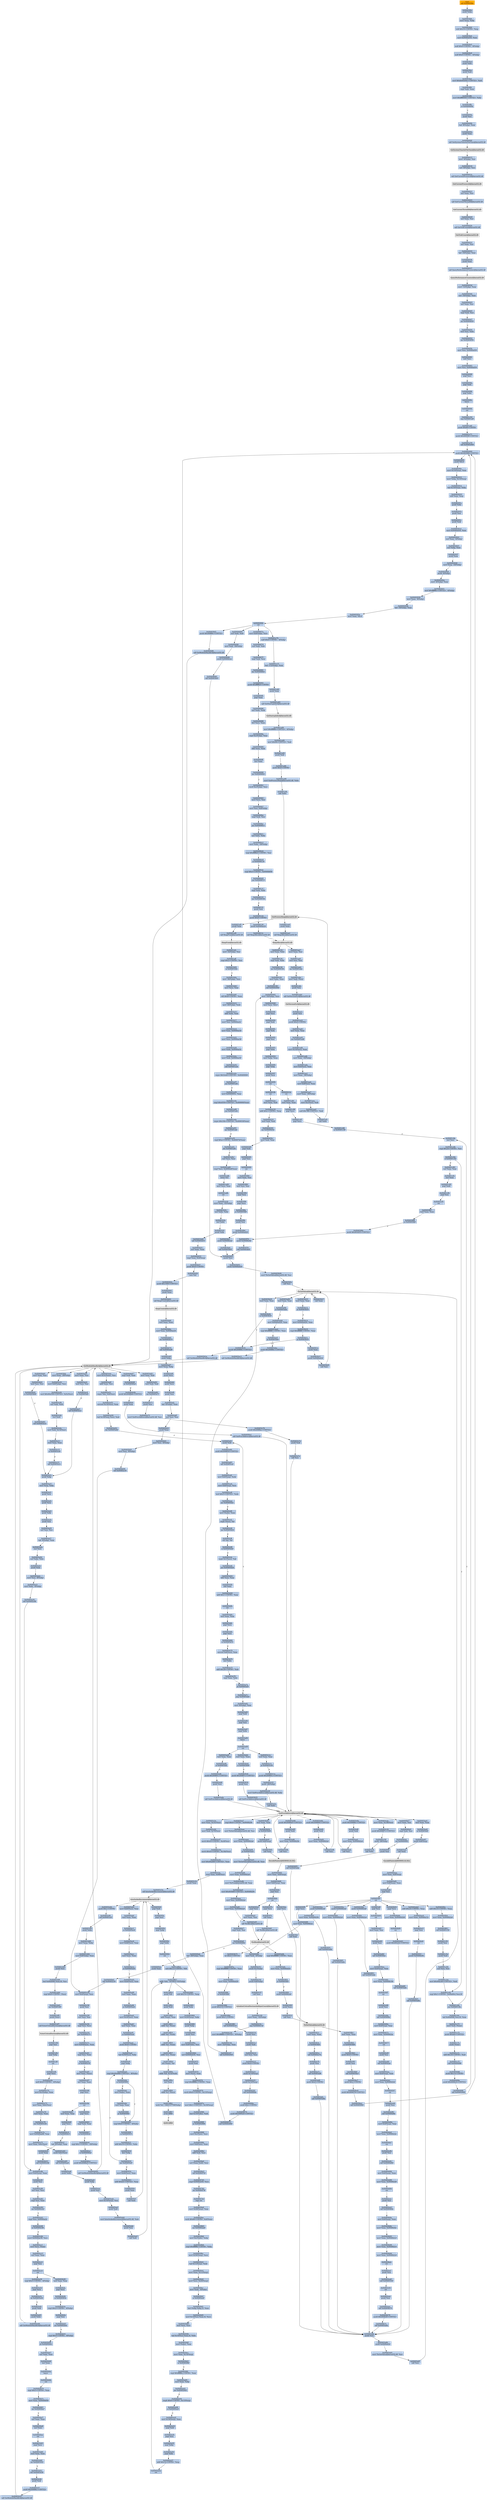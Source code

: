 digraph G {
node[shape=rectangle,style=filled,fillcolor=lightsteelblue,color=lightsteelblue]
bgcolor="transparent"
a0x00401c4fcall_0x00403fda[label="start\ncall 0x00403fda",color="lightgrey",fillcolor="orange"];
a0x00403fdapushl_ebp[label="0x00403fda\npushl %ebp"];
a0x00403fdbmovl_esp_ebp[label="0x00403fdb\nmovl %esp, %ebp"];
a0x00403fddsubl_0x10UINT8_esp[label="0x00403fdd\nsubl $0x10<UINT8>, %esp"];
a0x00403fe0movl_0x0040a430_eax[label="0x00403fe0\nmovl 0x0040a430, %eax"];
a0x00403fe5andl_0x0UINT8__8ebp_[label="0x00403fe5\nandl $0x0<UINT8>, -8(%ebp)"];
a0x00403fe9andl_0x0UINT8__4ebp_[label="0x00403fe9\nandl $0x0<UINT8>, -4(%ebp)"];
a0x00403fedpushl_ebx[label="0x00403fed\npushl %ebx"];
a0x00403feepushl_edi[label="0x00403fee\npushl %edi"];
a0x00403fefmovl_0xbb40e64eUINT32_edi[label="0x00403fef\nmovl $0xbb40e64e<UINT32>, %edi"];
a0x00403ff4cmpl_edi_eax[label="0x00403ff4\ncmpl %edi, %eax"];
a0x00403ff6movl_0xffff0000UINT32_ebx[label="0x00403ff6\nmovl $0xffff0000<UINT32>, %ebx"];
a0x00403ffbje_0x0040400a[label="0x00403ffb\nje 0x0040400a"];
a0x0040400apushl_esi[label="0x0040400a\npushl %esi"];
a0x0040400bleal__8ebp__eax[label="0x0040400b\nleal -8(%ebp), %eax"];
a0x0040400epushl_eax[label="0x0040400e\npushl %eax"];
a0x0040400fcall_GetSystemTimeAsFileTime_kernel32_dll[label="0x0040400f\ncall GetSystemTimeAsFileTime@kernel32.dll"];
GetSystemTimeAsFileTime_kernel32_dll[label="GetSystemTimeAsFileTime@kernel32.dll",color="lightgrey",fillcolor="lightgrey"];
a0x00404015movl__4ebp__esi[label="0x00404015\nmovl -4(%ebp), %esi"];
a0x00404018xorl__8ebp__esi[label="0x00404018\nxorl -8(%ebp), %esi"];
a0x0040401bcall_GetCurrentProcessId_kernel32_dll[label="0x0040401b\ncall GetCurrentProcessId@kernel32.dll"];
GetCurrentProcessId_kernel32_dll[label="GetCurrentProcessId@kernel32.dll",color="lightgrey",fillcolor="lightgrey"];
a0x00404021xorl_eax_esi[label="0x00404021\nxorl %eax, %esi"];
a0x00404023call_GetCurrentThreadId_kernel32_dll[label="0x00404023\ncall GetCurrentThreadId@kernel32.dll"];
GetCurrentThreadId_kernel32_dll[label="GetCurrentThreadId@kernel32.dll",color="lightgrey",fillcolor="lightgrey"];
a0x00404029xorl_eax_esi[label="0x00404029\nxorl %eax, %esi"];
a0x0040402bcall_GetTickCount_kernel32_dll[label="0x0040402b\ncall GetTickCount@kernel32.dll"];
GetTickCount_kernel32_dll[label="GetTickCount@kernel32.dll",color="lightgrey",fillcolor="lightgrey"];
a0x00404031xorl_eax_esi[label="0x00404031\nxorl %eax, %esi"];
a0x00404033leal__16ebp__eax[label="0x00404033\nleal -16(%ebp), %eax"];
a0x00404036pushl_eax[label="0x00404036\npushl %eax"];
a0x00404037call_QueryPerformanceCounter_kernel32_dll[label="0x00404037\ncall QueryPerformanceCounter@kernel32.dll"];
QueryPerformanceCounter_kernel32_dll[label="QueryPerformanceCounter@kernel32.dll",color="lightgrey",fillcolor="lightgrey"];
a0x0040403dmovl__12ebp__eax[label="0x0040403d\nmovl -12(%ebp), %eax"];
a0x00404040xorl__16ebp__eax[label="0x00404040\nxorl -16(%ebp), %eax"];
a0x00404043xorl_eax_esi[label="0x00404043\nxorl %eax, %esi"];
a0x00404045cmpl_edi_esi[label="0x00404045\ncmpl %edi, %esi"];
a0x00404047jne_0x00404050[label="0x00404047\njne 0x00404050"];
a0x00404050testl_esi_ebx[label="0x00404050\ntestl %esi, %ebx"];
a0x00404052jne_0x0040405b[label="0x00404052\njne 0x0040405b"];
a0x0040405bmovl_esi_0x0040a430[label="0x0040405b\nmovl %esi, 0x0040a430"];
a0x00404061notl_esi[label="0x00404061\nnotl %esi"];
a0x00404063movl_esi_0x0040a434[label="0x00404063\nmovl %esi, 0x0040a434"];
a0x00404069popl_esi[label="0x00404069\npopl %esi"];
a0x0040406apopl_edi[label="0x0040406a\npopl %edi"];
a0x0040406bpopl_ebx[label="0x0040406b\npopl %ebx"];
a0x0040406cleave_[label="0x0040406c\nleave "];
a0x0040406dret[label="0x0040406d\nret"];
a0x00401c54jmp_0x00401a6f[label="0x00401c54\njmp 0x00401a6f"];
a0x00401a6fpushl_0x60UINT8[label="0x00401a6f\npushl $0x60<UINT8>"];
a0x00401a71pushl_0x4093f0UINT32[label="0x00401a71\npushl $0x4093f0<UINT32>"];
a0x00401a76call_0x00402900[label="0x00401a76\ncall 0x00402900"];
a0x00402900pushl_0x402960UINT32[label="0x00402900\npushl $0x402960<UINT32>"];
a0x00402905pushl_fs_0[label="0x00402905\npushl %fs:0"];
a0x0040290cmovl_0x10esp__eax[label="0x0040290c\nmovl 0x10(%esp), %eax"];
a0x00402910movl_ebp_0x10esp_[label="0x00402910\nmovl %ebp, 0x10(%esp)"];
a0x00402914leal_0x10esp__ebp[label="0x00402914\nleal 0x10(%esp), %ebp"];
a0x00402918subl_eax_esp[label="0x00402918\nsubl %eax, %esp"];
a0x0040291apushl_ebx[label="0x0040291a\npushl %ebx"];
a0x0040291bpushl_esi[label="0x0040291b\npushl %esi"];
a0x0040291cpushl_edi[label="0x0040291c\npushl %edi"];
a0x0040291dmovl_0x0040a430_eax[label="0x0040291d\nmovl 0x0040a430, %eax"];
a0x00402922xorl_eax__4ebp_[label="0x00402922\nxorl %eax, -4(%ebp)"];
a0x00402925xorl_ebp_eax[label="0x00402925\nxorl %ebp, %eax"];
a0x00402927pushl_eax[label="0x00402927\npushl %eax"];
a0x00402928movl_esp__24ebp_[label="0x00402928\nmovl %esp, -24(%ebp)"];
a0x0040292bpushl__8ebp_[label="0x0040292b\npushl -8(%ebp)"];
a0x0040292emovl__4ebp__eax[label="0x0040292e\nmovl -4(%ebp), %eax"];
a0x00402931movl_0xfffffffeUINT32__4ebp_[label="0x00402931\nmovl $0xfffffffe<UINT32>, -4(%ebp)"];
a0x00402938movl_eax__8ebp_[label="0x00402938\nmovl %eax, -8(%ebp)"];
a0x0040293bleal__16ebp__eax[label="0x0040293b\nleal -16(%ebp), %eax"];
a0x0040293emovl_eax_fs_0[label="0x0040293e\nmovl %eax, %fs:0"];
a0x00402944ret[label="0x00402944\nret"];
a0x00401a7bandl_0x0UINT8__4ebp_[label="0x00401a7b\nandl $0x0<UINT8>, -4(%ebp)"];
a0x00401a7fleal__112ebp__eax[label="0x00401a7f\nleal -112(%ebp), %eax"];
a0x00401a82pushl_eax[label="0x00401a82\npushl %eax"];
a0x00401a83call_GetStartupInfoA_kernel32_dll[label="0x00401a83\ncall GetStartupInfoA@kernel32.dll"];
GetStartupInfoA_kernel32_dll[label="GetStartupInfoA@kernel32.dll",color="lightgrey",fillcolor="lightgrey"];
a0x00401a89movl_0xfffffffeUINT32__4ebp_[label="0x00401a89\nmovl $0xfffffffe<UINT32>, -4(%ebp)"];
a0x00401a90movl_0x94UINT32_edi[label="0x00401a90\nmovl $0x94<UINT32>, %edi"];
a0x00401a95pushl_edi[label="0x00401a95\npushl %edi"];
a0x00401a96pushl_0x0UINT8[label="0x00401a96\npushl $0x0<UINT8>"];
a0x00401a98movl_GetProcessHeap_kernel32_dll_ebx[label="0x00401a98\nmovl GetProcessHeap@kernel32.dll, %ebx"];
a0x00401a9ecall_ebx[label="0x00401a9e\ncall %ebx"];
GetProcessHeap_kernel32_dll[label="GetProcessHeap@kernel32.dll",color="lightgrey",fillcolor="lightgrey"];
a0x00401aa0pushl_eax[label="0x00401aa0\npushl %eax"];
a0x00401aa1call_HeapAlloc_kernel32_dll[label="0x00401aa1\ncall HeapAlloc@kernel32.dll"];
HeapAlloc_kernel32_dll[label="HeapAlloc@kernel32.dll",color="lightgrey",fillcolor="lightgrey"];
a0x00401aa7movl_eax_esi[label="0x00401aa7\nmovl %eax, %esi"];
a0x00401aa9testl_esi_esi[label="0x00401aa9\ntestl %esi, %esi"];
a0x00401aabjne_0x00401aba[label="0x00401aab\njne 0x00401aba"];
a0x00401abamovl_edi_esi_[label="0x00401aba\nmovl %edi, (%esi)"];
a0x00401abcpushl_esi[label="0x00401abc\npushl %esi"];
a0x00401abdcall_GetVersionExA_kernel32_dll[label="0x00401abd\ncall GetVersionExA@kernel32.dll"];
GetVersionExA_kernel32_dll[label="GetVersionExA@kernel32.dll",color="lightgrey",fillcolor="lightgrey"];
a0x00401ac3pushl_esi[label="0x00401ac3\npushl %esi"];
a0x00401ac4pushl_0x0UINT8[label="0x00401ac4\npushl $0x0<UINT8>"];
a0x00401ac6testl_eax_eax[label="0x00401ac6\ntestl %eax, %eax"];
a0x00401ac8jne_0x00401ad8[label="0x00401ac8\njne 0x00401ad8"];
a0x00401ad8movl_0x10esi__eax[label="0x00401ad8\nmovl 0x10(%esi), %eax"];
a0x00401adbmovl_eax__32ebp_[label="0x00401adb\nmovl %eax, -32(%ebp)"];
a0x00401ademovl_0x4esi__eax[label="0x00401ade\nmovl 0x4(%esi), %eax"];
a0x00401ae1movl_eax__36ebp_[label="0x00401ae1\nmovl %eax, -36(%ebp)"];
a0x00401ae4movl_0x8esi__eax[label="0x00401ae4\nmovl 0x8(%esi), %eax"];
a0x00401ae7movl_eax__40ebp_[label="0x00401ae7\nmovl %eax, -40(%ebp)"];
a0x00401aeamovl_0xcesi__edi[label="0x00401aea\nmovl 0xc(%esi), %edi"];
a0x00401aedandl_0x7fffUINT32_edi[label="0x00401aed\nandl $0x7fff<UINT32>, %edi"];
a0x00401af3call_ebx[label="0x00401af3\ncall %ebx"];
a0x00401af5pushl_eax[label="0x00401af5\npushl %eax"];
a0x00401af6call_HeapFree_kernel32_dll[label="0x00401af6\ncall HeapFree@kernel32.dll"];
HeapFree_kernel32_dll[label="HeapFree@kernel32.dll",color="lightgrey",fillcolor="lightgrey"];
a0x00401afcmovl__32ebp__esi[label="0x00401afc\nmovl -32(%ebp), %esi"];
a0x00401affcmpl_0x2UINT8_esi[label="0x00401aff\ncmpl $0x2<UINT8>, %esi"];
a0x00401b02je_0x00401b0a[label="0x00401b02\nje 0x00401b0a"];
a0x00401b0amovl__36ebp__ecx[label="0x00401b0a\nmovl -36(%ebp), %ecx"];
a0x00401b0dmovl_ecx_eax[label="0x00401b0d\nmovl %ecx, %eax"];
a0x00401b0fshll_0x8UINT8_eax[label="0x00401b0f\nshll $0x8<UINT8>, %eax"];
a0x00401b12movl__40ebp__edx[label="0x00401b12\nmovl -40(%ebp), %edx"];
a0x00401b15addl_edx_eax[label="0x00401b15\naddl %edx, %eax"];
a0x00401b17movl_esi_0x0040ae2c[label="0x00401b17\nmovl %esi, 0x0040ae2c"];
a0x00401b1dmovl_eax_0x0040ae34[label="0x00401b1d\nmovl %eax, 0x0040ae34"];
a0x00401b22movl_ecx_0x0040ae38[label="0x00401b22\nmovl %ecx, 0x0040ae38"];
a0x00401b28movl_edx_0x0040ae3c[label="0x00401b28\nmovl %edx, 0x0040ae3c"];
a0x00401b2emovl_edi_0x0040ae30[label="0x00401b2e\nmovl %edi, 0x0040ae30"];
a0x00401b34call_0x00401a2e[label="0x00401b34\ncall 0x00401a2e"];
a0x00401a2ecmpw_0x5a4dUINT16_0x00400000[label="0x00401a2e\ncmpw $0x5a4d<UINT16>, 0x00400000"];
a0x00401a37jne_0x00401a6c[label="0x00401a37\njne 0x00401a6c"];
a0x00401a39movl_0x0040003c_eax[label="0x00401a39\nmovl 0x0040003c, %eax"];
a0x00401a3ecmpl_0x4550UINT32_0x400000eax_[label="0x00401a3e\ncmpl $0x4550<UINT32>, 0x400000(%eax)"];
a0x00401a48jne_0x00401a6c[label="0x00401a48\njne 0x00401a6c"];
a0x00401a4acmpw_0x10bUINT16_0x400018eax_[label="0x00401a4a\ncmpw $0x10b<UINT16>, 0x400018(%eax)"];
a0x00401a53jne_0x00401a6c[label="0x00401a53\njne 0x00401a6c"];
a0x00401a55cmpl_0xeUINT8_0x400074eax_[label="0x00401a55\ncmpl $0xe<UINT8>, 0x400074(%eax)"];
a0x00401a5cjbe_0x00401a6c[label="0x00401a5c\njbe 0x00401a6c"];
a0x00401a5exorl_ecx_ecx[label="0x00401a5e\nxorl %ecx, %ecx"];
a0x00401a60cmpl_ecx_0x4000e8eax_[label="0x00401a60\ncmpl %ecx, 0x4000e8(%eax)"];
a0x00401a66setne_cl[label="0x00401a66\nsetne %cl"];
a0x00401a69movl_ecx_eax[label="0x00401a69\nmovl %ecx, %eax"];
a0x00401a6bret[label="0x00401a6b\nret"];
a0x00401b39movl_eax__32ebp_[label="0x00401b39\nmovl %eax, -32(%ebp)"];
a0x00401b3cxorl_ebx_ebx[label="0x00401b3c\nxorl %ebx, %ebx"];
a0x00401b3eincl_ebx[label="0x00401b3e\nincl %ebx"];
a0x00401b3fpushl_ebx[label="0x00401b3f\npushl %ebx"];
a0x00401b40call_0x00402b51[label="0x00401b40\ncall 0x00402b51"];
a0x00402b51xorl_eax_eax[label="0x00402b51\nxorl %eax, %eax"];
a0x00402b53cmpl_eax_0x4esp_[label="0x00402b53\ncmpl %eax, 0x4(%esp)"];
a0x00402b57pushl_0x0UINT8[label="0x00402b57\npushl $0x0<UINT8>"];
a0x00402b59sete_al[label="0x00402b59\nsete %al"];
a0x00402b5cpushl_0x1000UINT32[label="0x00402b5c\npushl $0x1000<UINT32>"];
a0x00402b61pushl_eax[label="0x00402b61\npushl %eax"];
a0x00402b62call_HeapCreate_kernel32_dll[label="0x00402b62\ncall HeapCreate@kernel32.dll"];
HeapCreate_kernel32_dll[label="HeapCreate@kernel32.dll",color="lightgrey",fillcolor="lightgrey"];
a0x00402b68testl_eax_eax[label="0x00402b68\ntestl %eax, %eax"];
a0x00402b6amovl_eax_0x0040ae24[label="0x00402b6a\nmovl %eax, 0x0040ae24"];
a0x00402b6fjne_0x00402b74[label="0x00402b6f\njne 0x00402b74"];
a0x00402b74call_0x00402af6[label="0x00402b74\ncall 0x00402af6"];
a0x00402af6pushl_ebp[label="0x00402af6\npushl %ebp"];
a0x00402af7movl_esp_ebp[label="0x00402af7\nmovl %esp, %ebp"];
a0x00402af9pushl_ecx[label="0x00402af9\npushl %ecx"];
a0x00402afapushl_ecx[label="0x00402afa\npushl %ecx"];
a0x00402afbpushl_esi[label="0x00402afb\npushl %esi"];
a0x00402afcleal__4ebp__eax[label="0x00402afc\nleal -4(%ebp), %eax"];
a0x00402affxorl_esi_esi[label="0x00402aff\nxorl %esi, %esi"];
a0x00402b01pushl_eax[label="0x00402b01\npushl %eax"];
a0x00402b02movl_esi__4ebp_[label="0x00402b02\nmovl %esi, -4(%ebp)"];
a0x00402b05movl_esi__8ebp_[label="0x00402b05\nmovl %esi, -8(%ebp)"];
a0x00402b08call_0x00402c54[label="0x00402b08\ncall 0x00402c54"];
a0x00402c54movl_0x4esp__ecx[label="0x00402c54\nmovl 0x4(%esp), %ecx"];
a0x00402c58pushl_esi[label="0x00402c58\npushl %esi"];
a0x00402c59xorl_esi_esi[label="0x00402c59\nxorl %esi, %esi"];
a0x00402c5bcmpl_esi_ecx[label="0x00402c5b\ncmpl %esi, %ecx"];
a0x00402c5djne_0x00402c7c[label="0x00402c5d\njne 0x00402c7c"];
a0x00402c7cmovl_0x0040ae2c_eax[label="0x00402c7c\nmovl 0x0040ae2c, %eax"];
a0x00402c81cmpl_esi_eax[label="0x00402c81\ncmpl %esi, %eax"];
a0x00402c83je_0x00402c5f[label="0x00402c83\nje 0x00402c5f"];
a0x00402c85movl_eax_ecx_[label="0x00402c85\nmovl %eax, (%ecx)"];
a0x00402c87xorl_eax_eax[label="0x00402c87\nxorl %eax, %eax"];
a0x00402c89popl_esi[label="0x00402c89\npopl %esi"];
a0x00402c8aret[label="0x00402c8a\nret"];
a0x00402b0dtestl_eax_eax[label="0x00402b0d\ntestl %eax, %eax"];
a0x00402b0fpopl_ecx[label="0x00402b0f\npopl %ecx"];
a0x00402b10je_0x00402b1f[label="0x00402b10\nje 0x00402b1f"];
a0x00402b1fleal__8ebp__eax[label="0x00402b1f\nleal -8(%ebp), %eax"];
a0x00402b22pushl_eax[label="0x00402b22\npushl %eax"];
a0x00402b23call_0x00402c8b[label="0x00402b23\ncall 0x00402c8b"];
a0x00402c8bmovl_0x4esp__eax[label="0x00402c8b\nmovl 0x4(%esp), %eax"];
a0x00402c8fpushl_esi[label="0x00402c8f\npushl %esi"];
a0x00402c90xorl_esi_esi[label="0x00402c90\nxorl %esi, %esi"];
a0x00402c92cmpl_esi_eax[label="0x00402c92\ncmpl %esi, %eax"];
a0x00402c94jne_0x00402cb3[label="0x00402c94\njne 0x00402cb3"];
a0x00402cb3cmpl_esi_0x0040ae2c[label="0x00402cb3\ncmpl %esi, 0x0040ae2c"];
a0x00402cb9je_0x00402c96[label="0x00402cb9\nje 0x00402c96"];
a0x00402cbbmovl_0x0040ae38_ecx[label="0x00402cbb\nmovl 0x0040ae38, %ecx"];
a0x00402cc1movl_ecx_eax_[label="0x00402cc1\nmovl %ecx, (%eax)"];
a0x00402cc3xorl_eax_eax[label="0x00402cc3\nxorl %eax, %eax"];
a0x00402cc5popl_esi[label="0x00402cc5\npopl %esi"];
a0x00402cc6ret[label="0x00402cc6\nret"];
a0x00402b28testl_eax_eax[label="0x00402b28\ntestl %eax, %eax"];
a0x00402b2apopl_ecx[label="0x00402b2a\npopl %ecx"];
a0x00402b2bje_0x00402b3a[label="0x00402b2b\nje 0x00402b3a"];
a0x00402b3acmpl_0x2UINT8__4ebp_[label="0x00402b3a\ncmpl $0x2<UINT8>, -4(%ebp)"];
a0x00402b3epopl_esi[label="0x00402b3e\npopl %esi"];
a0x00402b3fjne_0x00402b4c[label="0x00402b3f\njne 0x00402b4c"];
a0x00402b41cmpl_0x5UINT8__8ebp_[label="0x00402b41\ncmpl $0x5<UINT8>, -8(%ebp)"];
a0x00402b45jb_0x00402b4c[label="0x00402b45\njb 0x00402b4c"];
a0x00402b47xorl_eax_eax[label="0x00402b47\nxorl %eax, %eax"];
a0x00402b49incl_eax[label="0x00402b49\nincl %eax"];
a0x00402b4aleave_[label="0x00402b4a\nleave "];
a0x00402b4bret[label="0x00402b4b\nret"];
a0x00402b79cmpl_0x3UINT8_eax[label="0x00402b79\ncmpl $0x3<UINT8>, %eax"];
a0x00402b7cmovl_eax_0x0040b858[label="0x00402b7c\nmovl %eax, 0x0040b858"];
a0x00402b81jne_0x00402ba7[label="0x00402b81\njne 0x00402ba7"];
a0x00402ba7xorl_eax_eax[label="0x00402ba7\nxorl %eax, %eax"];
a0x00402ba9incl_eax[label="0x00402ba9\nincl %eax"];
a0x00402baaret[label="0x00402baa\nret"];
a0x00401b45popl_ecx[label="0x00401b45\npopl %ecx"];
a0x00401b46testl_eax_eax[label="0x00401b46\ntestl %eax, %eax"];
a0x00401b48jne_0x00401b52[label="0x00401b48\njne 0x00401b52"];
a0x00401b52call_0x00403e56[label="0x00401b52\ncall 0x00403e56"];
a0x00403e56pushl_edi[label="0x00403e56\npushl %edi"];
a0x00403e57pushl_0x40886cUINT32[label="0x00403e57\npushl $0x40886c<UINT32>"];
a0x00403e5ccall_GetModuleHandleA_kernel32_dll[label="0x00403e5c\ncall GetModuleHandleA@kernel32.dll"];
GetModuleHandleA_kernel32_dll[label="GetModuleHandleA@kernel32.dll",color="lightgrey",fillcolor="lightgrey"];
a0x00403e62movl_eax_edi[label="0x00403e62\nmovl %eax, %edi"];
a0x00403e64testl_edi_edi[label="0x00403e64\ntestl %edi, %edi"];
a0x00403e66jne_0x00403e71[label="0x00403e66\njne 0x00403e71"];
a0x00403e71pushl_esi[label="0x00403e71\npushl %esi"];
a0x00403e72movl_GetProcAddress_kernel32_dll_esi[label="0x00403e72\nmovl GetProcAddress@kernel32.dll, %esi"];
a0x00403e78pushl_0x4088acUINT32[label="0x00403e78\npushl $0x4088ac<UINT32>"];
a0x00403e7dpushl_edi[label="0x00403e7d\npushl %edi"];
a0x00403e7ecall_esi[label="0x00403e7e\ncall %esi"];
GetProcAddress_kernel32_dll[label="GetProcAddress@kernel32.dll",color="lightgrey",fillcolor="lightgrey"];
a0x00403e80pushl_0x4088a0UINT32[label="0x00403e80\npushl $0x4088a0<UINT32>"];
a0x00403e85pushl_edi[label="0x00403e85\npushl %edi"];
a0x00403e86movl_eax_0x0040b29c[label="0x00403e86\nmovl %eax, 0x0040b29c"];
a0x00403e8bcall_esi[label="0x00403e8b\ncall %esi"];
a0x00403e8dpushl_0x408894UINT32[label="0x00403e8d\npushl $0x408894<UINT32>"];
a0x00403e92pushl_edi[label="0x00403e92\npushl %edi"];
a0x00403e93movl_eax_0x0040b2a0[label="0x00403e93\nmovl %eax, 0x0040b2a0"];
a0x00403e98call_esi[label="0x00403e98\ncall %esi"];
a0x00403e9apushl_0x40888cUINT32[label="0x00403e9a\npushl $0x40888c<UINT32>"];
a0x00403e9fpushl_edi[label="0x00403e9f\npushl %edi"];
a0x00403ea0movl_eax_0x0040b2a4[label="0x00403ea0\nmovl %eax, 0x0040b2a4"];
a0x00403ea5call_esi[label="0x00403ea5\ncall %esi"];
a0x00403ea7cmpl_0x0UINT8_0x0040b29c[label="0x00403ea7\ncmpl $0x0<UINT8>, 0x0040b29c"];
a0x00403eaemovl_TlsSetValue_kernel32_dll_esi[label="0x00403eae\nmovl TlsSetValue@kernel32.dll, %esi"];
a0x00403eb4movl_eax_0x0040b2a8[label="0x00403eb4\nmovl %eax, 0x0040b2a8"];
a0x00403eb9je_0x00403ed1[label="0x00403eb9\nje 0x00403ed1"];
a0x00403ed1movl_TlsGetValue_kernel32_dll_eax[label="0x00403ed1\nmovl TlsGetValue@kernel32.dll, %eax"];
a0x00403ed6movl_eax_0x0040b2a0[label="0x00403ed6\nmovl %eax, 0x0040b2a0"];
a0x00403edbmovl_TlsFree_kernel32_dll_eax[label="0x00403edb\nmovl TlsFree@kernel32.dll, %eax"];
a0x00403ee0movl_0x403b6fUINT32_0x0040b29c[label="0x00403ee0\nmovl $0x403b6f<UINT32>, 0x0040b29c"];
a0x00403eeamovl_esi_0x0040b2a4[label="0x00403eea\nmovl %esi, 0x0040b2a4"];
a0x00403ef0movl_eax_0x0040b2a8[label="0x00403ef0\nmovl %eax, 0x0040b2a8"];
a0x00403ef5call_TlsAlloc_kernel32_dll[label="0x00403ef5\ncall TlsAlloc@kernel32.dll"];
TlsAlloc_kernel32_dll[label="TlsAlloc@kernel32.dll",color="lightgrey",fillcolor="lightgrey"];
a0x00403efbcmpl_0xffffffffUINT8_eax[label="0x00403efb\ncmpl $0xffffffff<UINT8>, %eax"];
a0x00403efemovl_eax_0x0040a424[label="0x00403efe\nmovl %eax, 0x0040a424"];
a0x00403f03je_0x00403fd5[label="0x00403f03\nje 0x00403fd5"];
a0x00403f09pushl_0x0040b2a0[label="0x00403f09\npushl 0x0040b2a0"];
a0x00403f0fpushl_eax[label="0x00403f0f\npushl %eax"];
a0x00403f10call_esi[label="0x00403f10\ncall %esi"];
TlsSetValue_kernel32_dll[label="TlsSetValue@kernel32.dll",color="lightgrey",fillcolor="lightgrey"];
a0x00403f12testl_eax_eax[label="0x00403f12\ntestl %eax, %eax"];
a0x00403f14je_0x00403fd5[label="0x00403f14\nje 0x00403fd5"];
a0x00403f1acall_0x00402e7b[label="0x00403f1a\ncall 0x00402e7b"];
a0x00402e7bpushl_esi[label="0x00402e7b\npushl %esi"];
a0x00402e7ccall_0x00403af8[label="0x00402e7c\ncall 0x00403af8"];
a0x00403af8pushl_0x0UINT8[label="0x00403af8\npushl $0x0<UINT8>"];
a0x00403afacall_0x00403a8a[label="0x00403afa\ncall 0x00403a8a"];
a0x00403a8apushl_esi[label="0x00403a8a\npushl %esi"];
a0x00403a8bpushl_0x0040a424[label="0x00403a8b\npushl 0x0040a424"];
a0x00403a91movl_TlsGetValue_kernel32_dll_esi[label="0x00403a91\nmovl TlsGetValue@kernel32.dll, %esi"];
a0x00403a97call_esi[label="0x00403a97\ncall %esi"];
TlsGetValue_kernel32_dll[label="TlsGetValue@kernel32.dll",color="lightgrey",fillcolor="lightgrey"];
a0x00403a99testl_eax_eax[label="0x00403a99\ntestl %eax, %eax"];
a0x00403a9bje_0x00403abe[label="0x00403a9b\nje 0x00403abe"];
a0x00403a9dmovl_0x0040a420_eax[label="0x00403a9d\nmovl 0x0040a420, %eax"];
a0x00403aa2cmpl_0xffffffffUINT8_eax[label="0x00403aa2\ncmpl $0xffffffff<UINT8>, %eax"];
a0x00403aa5je_0x00403abe[label="0x00403aa5\nje 0x00403abe"];
a0x00403abepushl_0x40886cUINT32[label="0x00403abe\npushl $0x40886c<UINT32>"];
a0x00403ac3call_GetModuleHandleA_kernel32_dll[label="0x00403ac3\ncall GetModuleHandleA@kernel32.dll"];
a0x00403ac9movl_eax_esi[label="0x00403ac9\nmovl %eax, %esi"];
a0x00403acbtestl_esi_esi[label="0x00403acb\ntestl %esi, %esi"];
a0x00403acdje_0x00403af2[label="0x00403acd\nje 0x00403af2"];
a0x00403acfcall_0x00403a1e[label="0x00403acf\ncall 0x00403a1e"];
a0x00403a1epushl_ebp[label="0x00403a1e\npushl %ebp"];
a0x00403a1fmovl_esp_ebp[label="0x00403a1f\nmovl %esp, %ebp"];
a0x00403a21pushl_ecx[label="0x00403a21\npushl %ecx"];
a0x00403a22pushl_ecx[label="0x00403a22\npushl %ecx"];
a0x00403a23pushl_ebx[label="0x00403a23\npushl %ebx"];
a0x00403a24pushl_esi[label="0x00403a24\npushl %esi"];
a0x00403a25xorl_esi_esi[label="0x00403a25\nxorl %esi, %esi"];
a0x00403a27leal__4ebp__eax[label="0x00403a27\nleal -4(%ebp), %eax"];
a0x00403a2aincl_esi[label="0x00403a2a\nincl %esi"];
a0x00403a2bxorl_ebx_ebx[label="0x00403a2b\nxorl %ebx, %ebx"];
a0x00403a2dpushl_eax[label="0x00403a2d\npushl %eax"];
a0x00403a2emovl_esi__8ebp_[label="0x00403a2e\nmovl %esi, -8(%ebp)"];
a0x00403a31movl_ebx__4ebp_[label="0x00403a31\nmovl %ebx, -4(%ebp)"];
a0x00403a34call_0x00402c8b[label="0x00403a34\ncall 0x00402c8b"];
a0x00403a39cmpl_0x5UINT8__4ebp_[label="0x00403a39\ncmpl $0x5<UINT8>, -4(%ebp)"];
a0x00403a3dpopl_ecx[label="0x00403a3d\npopl %ecx"];
a0x00403a3ejle_0x00403a44[label="0x00403a3e\njle 0x00403a44"];
a0x00403a44pushl_edi[label="0x00403a44\npushl %edi"];
a0x00403a45pushl_ebx[label="0x00403a45\npushl %ebx"];
a0x00403a46call_GetModuleHandleA_kernel32_dll[label="0x00403a46\ncall GetModuleHandleA@kernel32.dll"];
a0x00403a4cmovl_0x3ceax__esi[label="0x00403a4c\nmovl 0x3c(%eax), %esi"];
a0x00403a4faddl_eax_esi[label="0x00403a4f\naddl %eax, %esi"];
a0x00403a51cmpw_bx_0x6esi_[label="0x00403a51\ncmpw %bx, 0x6(%esi)"];
a0x00403a55movzwl_0x14esi__eax[label="0x00403a55\nmovzwl 0x14(%esi), %eax"];
a0x00403a59leal_0x18eaxesi__edi[label="0x00403a59\nleal 0x18(%eax,%esi), %edi"];
a0x00403a5djbe_0x00403a82[label="0x00403a5d\njbe 0x00403a82"];
a0x00403a5fpushl_edi[label="0x00403a5f\npushl %edi"];
a0x00403a60pushl_0x408854UINT32[label="0x00403a60\npushl $0x408854<UINT32>"];
a0x00403a65call_0x00405ce0[label="0x00403a65\ncall 0x00405ce0"];
a0x00405ce0movl_0x4esp__edx[label="0x00405ce0\nmovl 0x4(%esp), %edx"];
a0x00405ce4movl_0x8esp__ecx[label="0x00405ce4\nmovl 0x8(%esp), %ecx"];
a0x00405ce8testl_0x3UINT32_edx[label="0x00405ce8\ntestl $0x3<UINT32>, %edx"];
a0x00405ceejne_0x00405d2c[label="0x00405cee\njne 0x00405d2c"];
a0x00405cf0movl_edx__eax[label="0x00405cf0\nmovl (%edx), %eax"];
a0x00405cf2cmpb_ecx__al[label="0x00405cf2\ncmpb (%ecx), %al"];
a0x00405cf4jne_0x00405d24[label="0x00405cf4\njne 0x00405d24"];
a0x00405cf6orb_al_al[label="0x00405cf6\norb %al, %al"];
a0x00405cf8je_0x00405d20[label="0x00405cf8\nje 0x00405d20"];
a0x00405cfacmpb_0x1ecx__ah[label="0x00405cfa\ncmpb 0x1(%ecx), %ah"];
a0x00405cfdjne_0x00405d24[label="0x00405cfd\njne 0x00405d24"];
a0x00405d24sbbl_eax_eax[label="0x00405d24\nsbbl %eax, %eax"];
a0x00405d26shll_eax[label="0x00405d26\nshll %eax"];
a0x00405d28addl_0x1UINT8_eax[label="0x00405d28\naddl $0x1<UINT8>, %eax"];
a0x00405d2bret[label="0x00405d2b\nret"];
a0x00403a6atestl_eax_eax[label="0x00403a6a\ntestl %eax, %eax"];
a0x00403a6cpopl_ecx[label="0x00403a6c\npopl %ecx"];
a0x00403a6dpopl_ecx[label="0x00403a6d\npopl %ecx"];
a0x00403a6eje_0x00403a7e[label="0x00403a6e\nje 0x00403a7e"];
a0x00403a70movzwl_0x6esi__eax[label="0x00403a70\nmovzwl 0x6(%esi), %eax"];
a0x00403a74incl_ebx[label="0x00403a74\nincl %ebx"];
a0x00403a75addl_0x28UINT8_edi[label="0x00403a75\naddl $0x28<UINT8>, %edi"];
a0x00403a78cmpl_eax_ebx[label="0x00403a78\ncmpl %eax, %ebx"];
a0x00403a7ajb_0x00403a5f[label="0x00403a7a\njb 0x00403a5f"];
a0x00403a7cjmp_0x00403a82[label="0x00403a7c\njmp 0x00403a82"];
a0x00403a82movl__8ebp__eax[label="0x00403a82\nmovl -8(%ebp), %eax"];
a0x00403a85popl_edi[label="0x00403a85\npopl %edi"];
a0x00403a86popl_esi[label="0x00403a86\npopl %esi"];
a0x00403a87popl_ebx[label="0x00403a87\npopl %ebx"];
a0x00403a88leave_[label="0x00403a88\nleave "];
a0x00403a89ret[label="0x00403a89\nret"];
a0x00403ad4testl_eax_eax[label="0x00403ad4\ntestl %eax, %eax"];
a0x00403ad6je_0x00403af2[label="0x00403ad6\nje 0x00403af2"];
a0x00403ad8pushl_0x40885cUINT32[label="0x00403ad8\npushl $0x40885c<UINT32>"];
a0x00403addpushl_esi[label="0x00403add\npushl %esi"];
a0x00403adecall_GetProcAddress_kernel32_dll[label="0x00403ade\ncall GetProcAddress@kernel32.dll"];
a0x00403ae4testl_eax_eax[label="0x00403ae4\ntestl %eax, %eax"];
a0x00403ae6je_0x00403af2[label="0x00403ae6\nje 0x00403af2"];
a0x00403ae8pushl_0x8esp_[label="0x00403ae8\npushl 0x8(%esp)"];
a0x00403aeccall_eax[label="0x00403aec\ncall %eax"];
EncodePointer_KERNEL32_DLL[label="EncodePointer@KERNEL32.DLL",color="lightgrey",fillcolor="lightgrey"];
a0x00403aeemovl_eax_0x8esp_[label="0x00403aee\nmovl %eax, 0x8(%esp)"];
a0x00403af2movl_0x8esp__eax[label="0x00403af2\nmovl 0x8(%esp), %eax"];
a0x00403af6popl_esi[label="0x00403af6\npopl %esi"];
a0x00403af7ret[label="0x00403af7\nret"];
a0x00403affpopl_ecx[label="0x00403aff\npopl %ecx"];
a0x00403b00ret[label="0x00403b00\nret"];
a0x00402e81movl_eax_esi[label="0x00402e81\nmovl %eax, %esi"];
a0x00402e83pushl_esi[label="0x00402e83\npushl %esi"];
a0x00402e84call_0x004030ee[label="0x00402e84\ncall 0x004030ee"];
a0x004030eemovl_0x4esp__eax[label="0x004030ee\nmovl 0x4(%esp), %eax"];
a0x004030f2movl_eax_0x0040b184[label="0x004030f2\nmovl %eax, 0x0040b184"];
a0x004030f7ret[label="0x004030f7\nret"];
a0x00402e89pushl_esi[label="0x00402e89\npushl %esi"];
a0x00402e8acall_0x0040406e[label="0x00402e8a\ncall 0x0040406e"];
a0x0040406emovl_0x4esp__eax[label="0x0040406e\nmovl 0x4(%esp), %eax"];
a0x00404072movl_eax_0x0040b2ac[label="0x00404072\nmovl %eax, 0x0040b2ac"];
a0x00404077ret[label="0x00404077\nret"];
a0x00402e8fpushl_esi[label="0x00402e8f\npushl %esi"];
a0x00402e90call_0x004042ae[label="0x00402e90\ncall 0x004042ae"];
a0x004042aemovl_0x4esp__eax[label="0x004042ae\nmovl 0x4(%esp), %eax"];
a0x004042b2movl_eax_0x0040b2b4[label="0x004042b2\nmovl %eax, 0x0040b2b4"];
a0x004042b7ret[label="0x004042b7\nret"];
a0x00402e95pushl_esi[label="0x00402e95\npushl %esi"];
a0x00402e96call_0x00404d9e[label="0x00402e96\ncall 0x00404d9e"];
a0x00404d9emovl_0x4esp__eax[label="0x00404d9e\nmovl 0x4(%esp), %eax"];
a0x00404da2movl_eax_0x0040b2dc[label="0x00404da2\nmovl %eax, 0x0040b2dc"];
a0x00404da7ret[label="0x00404da7\nret"];
a0x00402e9bpushl_esi[label="0x00402e9b\npushl %esi"];
a0x00402e9ccall_0x00404d94[label="0x00402e9c\ncall 0x00404d94"];
a0x00404d94movl_0x4esp__eax[label="0x00404d94\nmovl 0x4(%esp), %eax"];
a0x00404d98movl_eax_0x0040b2d0[label="0x00404d98\nmovl %eax, 0x0040b2d0"];
a0x00404d9dret[label="0x00404d9d\nret"];
a0x00402ea1pushl_esi[label="0x00402ea1\npushl %esi"];
a0x00402ea2call_0x00404b8a[label="0x00402ea2\ncall 0x00404b8a"];
a0x00404b8amovl_0x4esp__eax[label="0x00404b8a\nmovl 0x4(%esp), %eax"];
a0x00404b8emovl_eax_0x0040b2bc[label="0x00404b8e\nmovl %eax, 0x0040b2bc"];
a0x00404b93movl_eax_0x0040b2c0[label="0x00404b93\nmovl %eax, 0x0040b2c0"];
a0x00404b98movl_eax_0x0040b2c4[label="0x00404b98\nmovl %eax, 0x0040b2c4"];
a0x00404b9dmovl_eax_0x0040b2c8[label="0x00404b9d\nmovl %eax, 0x0040b2c8"];
a0x00404ba2ret[label="0x00404ba2\nret"];
a0x00402ea7pushl_esi[label="0x00402ea7\npushl %esi"];
a0x00402ea8call_0x00403165[label="0x00402ea8\ncall 0x00403165"];
a0x00403165ret[label="0x00403165\nret"];
a0x00402eadpushl_esi[label="0x00402ead\npushl %esi"];
a0x00402eaecall_0x00404b79[label="0x00402eae\ncall 0x00404b79"];
a0x00404b79pushl_0x404b40UINT32[label="0x00404b79\npushl $0x404b40<UINT32>"];
a0x00404b7ecall_0x00403a8a[label="0x00404b7e\ncall 0x00403a8a"];
a0x00404b83popl_ecx[label="0x00404b83\npopl %ecx"];
a0x00404b84movl_eax_0x0040b2b8[label="0x00404b84\nmovl %eax, 0x0040b2b8"];
a0x00404b89ret[label="0x00404b89\nret"];
a0x00402eb3pushl_0x402e4cUINT32[label="0x00402eb3\npushl $0x402e4c<UINT32>"];
a0x00402eb8call_0x00403a8a[label="0x00402eb8\ncall 0x00403a8a"];
a0x00402ebdaddl_0x24UINT8_esp[label="0x00402ebd\naddl $0x24<UINT8>, %esp"];
a0x00402ec0movl_eax_0x0040a12c[label="0x00402ec0\nmovl %eax, 0x0040a12c"];
a0x00402ec5popl_esi[label="0x00402ec5\npopl %esi"];
a0x00402ec6ret[label="0x00402ec6\nret"];
a0x00403f1fpushl_0x0040b29c[label="0x00403f1f\npushl 0x0040b29c"];
a0x00403f25call_0x00403a8a[label="0x00403f25\ncall 0x00403a8a"];
a0x00403f2apushl_0x0040b2a0[label="0x00403f2a\npushl 0x0040b2a0"];
a0x00403f30movl_eax_0x0040b29c[label="0x00403f30\nmovl %eax, 0x0040b29c"];
a0x00403f35call_0x00403a8a[label="0x00403f35\ncall 0x00403a8a"];
a0x00403f3apushl_0x0040b2a4[label="0x00403f3a\npushl 0x0040b2a4"];
a0x00403f40movl_eax_0x0040b2a0[label="0x00403f40\nmovl %eax, 0x0040b2a0"];
a0x00403f45call_0x00403a8a[label="0x00403f45\ncall 0x00403a8a"];
a0x00403f4apushl_0x0040b2a8[label="0x00403f4a\npushl 0x0040b2a8"];
a0x00403f50movl_eax_0x0040b2a4[label="0x00403f50\nmovl %eax, 0x0040b2a4"];
a0x00403f55call_0x00403a8a[label="0x00403f55\ncall 0x00403a8a"];
a0x00403f5aaddl_0x10UINT8_esp[label="0x00403f5a\naddl $0x10<UINT8>, %esp"];
a0x00403f5dmovl_eax_0x0040b2a8[label="0x00403f5d\nmovl %eax, 0x0040b2a8"];
a0x00403f62call_0x00401c59[label="0x00403f62\ncall 0x00401c59"];
a0x00401c59pushl_esi[label="0x00401c59\npushl %esi"];
a0x00401c5apushl_edi[label="0x00401c5a\npushl %edi"];
a0x00401c5bxorl_esi_esi[label="0x00401c5b\nxorl %esi, %esi"];
a0x00401c5dmovl_0x40acd0UINT32_edi[label="0x00401c5d\nmovl $0x40acd0<UINT32>, %edi"];
a0x00401c62cmpl_0x1UINT8_0x40a00cesi8_[label="0x00401c62\ncmpl $0x1<UINT8>, 0x40a00c(,%esi,8)"];
a0x00401c6ajne_0x00401c8a[label="0x00401c6a\njne 0x00401c8a"];
a0x00401c6cleal_0x40a008esi8__eax[label="0x00401c6c\nleal 0x40a008(,%esi,8), %eax"];
a0x00401c73movl_edi_eax_[label="0x00401c73\nmovl %edi, (%eax)"];
a0x00401c75pushl_0xfa0UINT32[label="0x00401c75\npushl $0xfa0<UINT32>"];
a0x00401c7apushl_eax_[label="0x00401c7a\npushl (%eax)"];
a0x00401c7caddl_0x18UINT8_edi[label="0x00401c7c\naddl $0x18<UINT8>, %edi"];
a0x00401c7fcall_0x00404088[label="0x00401c7f\ncall 0x00404088"];
a0x00404088pushl_0x14UINT8[label="0x00404088\npushl $0x14<UINT8>"];
a0x0040408apushl_0x4094c0UINT32[label="0x0040408a\npushl $0x4094c0<UINT32>"];
a0x0040408fcall_0x00402900[label="0x0040408f\ncall 0x00402900"];
a0x00404094xorl_edi_edi[label="0x00404094\nxorl %edi, %edi"];
a0x00404096movl_edi__28ebp_[label="0x00404096\nmovl %edi, -28(%ebp)"];
a0x00404099pushl_0x0040b2ac[label="0x00404099\npushl 0x0040b2ac"];
a0x0040409fcall_0x00403b01[label="0x0040409f\ncall 0x00403b01"];
a0x00403b01pushl_esi[label="0x00403b01\npushl %esi"];
a0x00403b02pushl_0x0040a424[label="0x00403b02\npushl 0x0040a424"];
a0x00403b08movl_TlsGetValue_kernel32_dll_esi[label="0x00403b08\nmovl TlsGetValue@kernel32.dll, %esi"];
a0x00403b0ecall_esi[label="0x00403b0e\ncall %esi"];
a0x00403b10testl_eax_eax[label="0x00403b10\ntestl %eax, %eax"];
a0x00403b12je_0x00403b35[label="0x00403b12\nje 0x00403b35"];
a0x00403b14movl_0x0040a420_eax[label="0x00403b14\nmovl 0x0040a420, %eax"];
a0x00403b19cmpl_0xffffffffUINT8_eax[label="0x00403b19\ncmpl $0xffffffff<UINT8>, %eax"];
a0x00403b1cje_0x00403b35[label="0x00403b1c\nje 0x00403b35"];
a0x00403b35pushl_0x40886cUINT32[label="0x00403b35\npushl $0x40886c<UINT32>"];
a0x00403b3acall_GetModuleHandleA_kernel32_dll[label="0x00403b3a\ncall GetModuleHandleA@kernel32.dll"];
a0x00403b40movl_eax_esi[label="0x00403b40\nmovl %eax, %esi"];
a0x00403b42testl_esi_esi[label="0x00403b42\ntestl %esi, %esi"];
a0x00403b44je_0x00403b69[label="0x00403b44\nje 0x00403b69"];
a0x00403b46call_0x00403a1e[label="0x00403b46\ncall 0x00403a1e"];
a0x00403b4btestl_eax_eax[label="0x00403b4b\ntestl %eax, %eax"];
a0x00403b4dje_0x00403b69[label="0x00403b4d\nje 0x00403b69"];
a0x00403b4fpushl_0x40887cUINT32[label="0x00403b4f\npushl $0x40887c<UINT32>"];
a0x00403b54pushl_esi[label="0x00403b54\npushl %esi"];
a0x00403b55call_GetProcAddress_kernel32_dll[label="0x00403b55\ncall GetProcAddress@kernel32.dll"];
a0x00403b5btestl_eax_eax[label="0x00403b5b\ntestl %eax, %eax"];
a0x00403b5dje_0x00403b69[label="0x00403b5d\nje 0x00403b69"];
a0x00403b5fpushl_0x8esp_[label="0x00403b5f\npushl 0x8(%esp)"];
a0x00403b63call_eax[label="0x00403b63\ncall %eax"];
DecodePointer_KERNEL32_DLL[label="DecodePointer@KERNEL32.DLL",color="lightgrey",fillcolor="lightgrey"];
a0x00403b65movl_eax_0x8esp_[label="0x00403b65\nmovl %eax, 0x8(%esp)"];
a0x00403b69movl_0x8esp__eax[label="0x00403b69\nmovl 0x8(%esp), %eax"];
a0x00403b6dpopl_esi[label="0x00403b6d\npopl %esi"];
a0x00403b6eret[label="0x00403b6e\nret"];
a0x004040a4popl_ecx[label="0x004040a4\npopl %ecx"];
a0x004040a5movl_eax_esi[label="0x004040a5\nmovl %eax, %esi"];
a0x004040a7cmpl_edi_esi[label="0x004040a7\ncmpl %edi, %esi"];
a0x004040a9jne_0x004040fe[label="0x004040a9\njne 0x004040fe"];
a0x004040ableal__28ebp__eax[label="0x004040ab\nleal -28(%ebp), %eax"];
a0x004040aepushl_eax[label="0x004040ae\npushl %eax"];
a0x004040afcall_0x00402c54[label="0x004040af\ncall 0x00402c54"];
a0x004040b4popl_ecx[label="0x004040b4\npopl %ecx"];
a0x004040b5cmpl_edi_eax[label="0x004040b5\ncmpl %edi, %eax"];
a0x004040b7je_0x004040c6[label="0x004040b7\nje 0x004040c6"];
a0x004040c6cmpl_0x1UINT8__28ebp_[label="0x004040c6\ncmpl $0x1<UINT8>, -28(%ebp)"];
a0x004040caje_0x004040ed[label="0x004040ca\nje 0x004040ed"];
a0x004040ccpushl_0x4088e0UINT32[label="0x004040cc\npushl $0x4088e0<UINT32>"];
a0x004040d1call_GetModuleHandleA_kernel32_dll[label="0x004040d1\ncall GetModuleHandleA@kernel32.dll"];
a0x004040d7cmpl_edi_eax[label="0x004040d7\ncmpl %edi, %eax"];
a0x004040d9je_0x004040ed[label="0x004040d9\nje 0x004040ed"];
a0x004040dbpushl_0x4088b8UINT32[label="0x004040db\npushl $0x4088b8<UINT32>"];
a0x004040e0pushl_eax[label="0x004040e0\npushl %eax"];
a0x004040e1call_GetProcAddress_kernel32_dll[label="0x004040e1\ncall GetProcAddress@kernel32.dll"];
a0x004040e7movl_eax_esi[label="0x004040e7\nmovl %eax, %esi"];
a0x004040e9cmpl_edi_esi[label="0x004040e9\ncmpl %edi, %esi"];
a0x004040ebjne_0x004040f2[label="0x004040eb\njne 0x004040f2"];
a0x004040f2pushl_esi[label="0x004040f2\npushl %esi"];
a0x004040f3call_0x00403a8a[label="0x004040f3\ncall 0x00403a8a"];
a0x004040f8popl_ecx[label="0x004040f8\npopl %ecx"];
a0x004040f9movl_eax_0x0040b2ac[label="0x004040f9\nmovl %eax, 0x0040b2ac"];
a0x004040femovl_edi__4ebp_[label="0x004040fe\nmovl %edi, -4(%ebp)"];
a0x00404101pushl_0xcebp_[label="0x00404101\npushl 0xc(%ebp)"];
a0x00404104pushl_0x8ebp_[label="0x00404104\npushl 0x8(%ebp)"];
a0x00404107call_esi[label="0x00404107\ncall %esi"];
InitializeCriticalSectionAndSpinCount_kernel32_dll[label="InitializeCriticalSectionAndSpinCount@kernel32.dll",color="lightgrey",fillcolor="lightgrey"];
a0x00404109movl_eax__32ebp_[label="0x00404109\nmovl %eax, -32(%ebp)"];
a0x0040410cjmp_0x0040413d[label="0x0040410c\njmp 0x0040413d"];
a0x0040413dmovl_0xfffffffeUINT32__4ebp_[label="0x0040413d\nmovl $0xfffffffe<UINT32>, -4(%ebp)"];
a0x00404144movl__32ebp__eax[label="0x00404144\nmovl -32(%ebp), %eax"];
a0x00404147call_0x00402945[label="0x00404147\ncall 0x00402945"];
a0x00402945movl__16ebp__ecx[label="0x00402945\nmovl -16(%ebp), %ecx"];
a0x00402948movl_ecx_fs_0[label="0x00402948\nmovl %ecx, %fs:0"];
a0x0040294fpopl_ecx[label="0x0040294f\npopl %ecx"];
a0x00402950popl_edi[label="0x00402950\npopl %edi"];
a0x00402951popl_edi[label="0x00402951\npopl %edi"];
a0x00402952popl_esi[label="0x00402952\npopl %esi"];
a0x00402953popl_ebx[label="0x00402953\npopl %ebx"];
a0x00402954movl_ebp_esp[label="0x00402954\nmovl %ebp, %esp"];
a0x00402956popl_ebp[label="0x00402956\npopl %ebp"];
a0x00402957pushl_ecx[label="0x00402957\npushl %ecx"];
a0x00402958ret[label="0x00402958\nret"];
a0x0040414cret[label="0x0040414c\nret"];
a0x00401c84testl_eax_eax[label="0x00401c84\ntestl %eax, %eax"];
a0x00401c86popl_ecx[label="0x00401c86\npopl %ecx"];
a0x00401c87popl_ecx[label="0x00401c87\npopl %ecx"];
a0x00401c88je_0x00401c96[label="0x00401c88\nje 0x00401c96"];
a0x00401c8aincl_esi[label="0x00401c8a\nincl %esi"];
a0x00401c8bcmpl_0x24UINT8_esi[label="0x00401c8b\ncmpl $0x24<UINT8>, %esi"];
a0x00401c8ejl_0x00401c62[label="0x00401c8e\njl 0x00401c62"];
a0x00401c90xorl_eax_eax[label="0x00401c90\nxorl %eax, %eax"];
a0x00401c92incl_eax[label="0x00401c92\nincl %eax"];
a0x00401c93popl_edi[label="0x00401c93\npopl %edi"];
a0x00401c94popl_esi[label="0x00401c94\npopl %esi"];
a0x00401c95ret[label="0x00401c95\nret"];
a0x00403f67testl_eax_eax[label="0x00403f67\ntestl %eax, %eax"];
a0x00403f69je_0x00403fd0[label="0x00403f69\nje 0x00403fd0"];
a0x00403f6bpushl_0x403d35UINT32[label="0x00403f6b\npushl $0x403d35<UINT32>"];
a0x00403f70pushl_0x0040b29c[label="0x00403f70\npushl 0x0040b29c"];
a0x00403f76call_0x00403b01[label="0x00403f76\ncall 0x00403b01"];
a0x00403f7bpopl_ecx[label="0x00403f7b\npopl %ecx"];
a0x00403f7ccall_eax[label="0x00403f7c\ncall %eax"];
a0x00403b6fcall_TlsAlloc_kernel32_dll[label="0x00403b6f\ncall TlsAlloc@kernel32.dll"];
a0x00403b75ret_0x4UINT16[label="0x00403b75\nret $0x4<UINT16>"];
a0x00403f7ecmpl_0xffffffffUINT8_eax[label="0x00403f7e\ncmpl $0xffffffff<UINT8>, %eax"];
a0x00403f81movl_eax_0x0040a420[label="0x00403f81\nmovl %eax, 0x0040a420"];
a0x00403f86je_0x00403fd0[label="0x00403f86\nje 0x00403fd0"];
a0x00403f88pushl_0x214UINT32[label="0x00403f88\npushl $0x214<UINT32>"];
a0x00403f8dpushl_0x1UINT8[label="0x00403f8d\npushl $0x1<UINT8>"];
a0x00403f8fcall_0x0040421b[label="0x00403f8f\ncall 0x0040421b"];
a0x0040421bpushl_esi[label="0x0040421b\npushl %esi"];
a0x0040421cpushl_edi[label="0x0040421c\npushl %edi"];
a0x0040421dxorl_esi_esi[label="0x0040421d\nxorl %esi, %esi"];
a0x0040421fpushl_0x0UINT8[label="0x0040421f\npushl $0x0<UINT8>"];
a0x00404221pushl_0x14esp_[label="0x00404221\npushl 0x14(%esp)"];
a0x00404225pushl_0x14esp_[label="0x00404225\npushl 0x14(%esp)"];
a0x00404229call_0x0040606e[label="0x00404229\ncall 0x0040606e"];
a0x0040606epushl_0xcUINT8[label="0x0040606e\npushl $0xc<UINT8>"];
a0x00406070pushl_0x4095e0UINT32[label="0x00406070\npushl $0x4095e0<UINT32>"];
a0x00406075call_0x00402900[label="0x00406075\ncall 0x00402900"];
a0x0040607amovl_0x8ebp__ecx[label="0x0040607a\nmovl 0x8(%ebp), %ecx"];
a0x0040607dxorl_edi_edi[label="0x0040607d\nxorl %edi, %edi"];
a0x0040607fcmpl_edi_ecx[label="0x0040607f\ncmpl %edi, %ecx"];
a0x00406081jbe_0x004060b1[label="0x00406081\njbe 0x004060b1"];
a0x00406083pushl_0xffffffe0UINT8[label="0x00406083\npushl $0xffffffe0<UINT8>"];
a0x00406085popl_eax[label="0x00406085\npopl %eax"];
a0x00406086xorl_edx_edx[label="0x00406086\nxorl %edx, %edx"];
a0x00406088divl_ecx_eax[label="0x00406088\ndivl %ecx, %eax"];
a0x0040608acmpl_0xcebp__eax[label="0x0040608a\ncmpl 0xc(%ebp), %eax"];
a0x0040608dsbbl_eax_eax[label="0x0040608d\nsbbl %eax, %eax"];
a0x0040608fincl_eax[label="0x0040608f\nincl %eax"];
a0x00406090jne_0x004060b1[label="0x00406090\njne 0x004060b1"];
a0x004060b1imull_0xcebp__ecx[label="0x004060b1\nimull 0xc(%ebp), %ecx"];
a0x004060b5movl_ecx_esi[label="0x004060b5\nmovl %ecx, %esi"];
a0x004060b7movl_esi_0x8ebp_[label="0x004060b7\nmovl %esi, 0x8(%ebp)"];
a0x004060bacmpl_edi_esi[label="0x004060ba\ncmpl %edi, %esi"];
a0x004060bcjne_0x004060c1[label="0x004060bc\njne 0x004060c1"];
a0x004060c1xorl_ebx_ebx[label="0x004060c1\nxorl %ebx, %ebx"];
a0x004060c3movl_ebx__28ebp_[label="0x004060c3\nmovl %ebx, -28(%ebp)"];
a0x004060c6cmpl_0xffffffe0UINT8_esi[label="0x004060c6\ncmpl $0xffffffe0<UINT8>, %esi"];
a0x004060c9ja_0x00406134[label="0x004060c9\nja 0x00406134"];
a0x004060cbcmpl_0x3UINT8_0x0040b858[label="0x004060cb\ncmpl $0x3<UINT8>, 0x0040b858"];
a0x004060d2jne_0x0040611f[label="0x004060d2\njne 0x0040611f"];
a0x0040611fcmpl_edi_ebx[label="0x0040611f\ncmpl %edi, %ebx"];
a0x00406121jne_0x00406184[label="0x00406121\njne 0x00406184"];
a0x00406123pushl_esi[label="0x00406123\npushl %esi"];
a0x00406124pushl_0x8UINT8[label="0x00406124\npushl $0x8<UINT8>"];
a0x00406126pushl_0x0040ae24[label="0x00406126\npushl 0x0040ae24"];
a0x0040612ccall_HeapAlloc_kernel32_dll[label="0x0040612c\ncall HeapAlloc@kernel32.dll"];
a0x00406132movl_eax_ebx[label="0x00406132\nmovl %eax, %ebx"];
a0x00406134cmpl_edi_ebx[label="0x00406134\ncmpl %edi, %ebx"];
a0x00406136jne_0x00406184[label="0x00406136\njne 0x00406184"];
a0x00406184movl_ebx_eax[label="0x00406184\nmovl %ebx, %eax"];
a0x00406186call_0x00402945[label="0x00406186\ncall 0x00402945"];
a0x0040618bret[label="0x0040618b\nret"];
a0x0040422emovl_eax_edi[label="0x0040422e\nmovl %eax, %edi"];
a0x00404230addl_0xcUINT8_esp[label="0x00404230\naddl $0xc<UINT8>, %esp"];
a0x00404233testl_edi_edi[label="0x00404233\ntestl %edi, %edi"];
a0x00404235jne_0x0040425e[label="0x00404235\njne 0x0040425e"];
a0x0040425emovl_edi_eax[label="0x0040425e\nmovl %edi, %eax"];
a0x00404260popl_edi[label="0x00404260\npopl %edi"];
a0x00404261popl_esi[label="0x00404261\npopl %esi"];
a0x00404262ret[label="0x00404262\nret"];
a0x00403f94movl_eax_esi[label="0x00403f94\nmovl %eax, %esi"];
a0x00403f96testl_esi_esi[label="0x00403f96\ntestl %esi, %esi"];
a0x00403f98popl_ecx[label="0x00403f98\npopl %ecx"];
a0x00403f99popl_ecx[label="0x00403f99\npopl %ecx"];
a0x00403f9aje_0x00403fd0[label="0x00403f9a\nje 0x00403fd0"];
a0x00403f9cpushl_esi[label="0x00403f9c\npushl %esi"];
a0x00403f9dpushl_0x0040a420[label="0x00403f9d\npushl 0x0040a420"];
a0x00403fa3pushl_0x0040b2a4[label="0x00403fa3\npushl 0x0040b2a4"];
a0x00403fa9call_0x00403b01[label="0x00403fa9\ncall 0x00403b01"];
a0x00403b1epushl_eax[label="0x00403b1e\npushl %eax"];
a0x00403b1fpushl_0x0040a424[label="0x00403b1f\npushl 0x0040a424"];
a0x00403b25call_esi[label="0x00403b25\ncall %esi"];
a0x00403b27call_eax[label="0x00403b27\ncall %eax"];
a0x00403b29testl_eax_eax[label="0x00403b29\ntestl %eax, %eax"];
a0x00403b2bje_0x00403b35[label="0x00403b2b\nje 0x00403b35"];
a0x00403faepopl_ecx[label="0x00403fae\npopl %ecx"];
a0x00403fafcall_eax[label="0x00403faf\ncall %eax"];
a0x00403fb1testl_eax_eax[label="0x00403fb1\ntestl %eax, %eax"];
a0x00403fb3je_0x00403fd0[label="0x00403fb3\nje 0x00403fd0"];
a0x00403fb5pushl_0x0UINT8[label="0x00403fb5\npushl $0x0<UINT8>"];
a0x00403fb7pushl_esi[label="0x00403fb7\npushl %esi"];
a0x00403fb8call_0x00403be7[label="0x00403fb8\ncall 0x00403be7"];
a0x00403be7pushl_0xcUINT8[label="0x00403be7\npushl $0xc<UINT8>"];
a0x00403be9pushl_0x409478UINT32[label="0x00403be9\npushl $0x409478<UINT32>"];
a0x00403beecall_0x00402900[label="0x00403bee\ncall 0x00402900"];
a0x00403bf3pushl_0x40886cUINT32[label="0x00403bf3\npushl $0x40886c<UINT32>"];
a0x00403bf8call_GetModuleHandleA_kernel32_dll[label="0x00403bf8\ncall GetModuleHandleA@kernel32.dll"];
a0x00403bfemovl_eax__28ebp_[label="0x00403bfe\nmovl %eax, -28(%ebp)"];
a0x00403c01movl_0x8ebp__esi[label="0x00403c01\nmovl 0x8(%ebp), %esi"];
a0x00403c04movl_0x40a358UINT32_0x5cesi_[label="0x00403c04\nmovl $0x40a358<UINT32>, 0x5c(%esi)"];
a0x00403c0bxorl_edi_edi[label="0x00403c0b\nxorl %edi, %edi"];
a0x00403c0dincl_edi[label="0x00403c0d\nincl %edi"];
a0x00403c0emovl_edi_0x14esi_[label="0x00403c0e\nmovl %edi, 0x14(%esi)"];
a0x00403c11testl_eax_eax[label="0x00403c11\ntestl %eax, %eax"];
a0x00403c13je_0x00403c44[label="0x00403c13\nje 0x00403c44"];
a0x00403c15call_0x00403a1e[label="0x00403c15\ncall 0x00403a1e"];
a0x00403c1atestl_eax_eax[label="0x00403c1a\ntestl %eax, %eax"];
a0x00403c1cje_0x00403c44[label="0x00403c1c\nje 0x00403c44"];
a0x00403c1epushl_0x40885cUINT32[label="0x00403c1e\npushl $0x40885c<UINT32>"];
a0x00403c23pushl__28ebp_[label="0x00403c23\npushl -28(%ebp)"];
a0x00403c26movl_GetProcAddress_kernel32_dll_ebx[label="0x00403c26\nmovl GetProcAddress@kernel32.dll, %ebx"];
a0x00403c2ccall_ebx[label="0x00403c2c\ncall %ebx"];
a0x00403c2emovl_eax_0x1f8esi_[label="0x00403c2e\nmovl %eax, 0x1f8(%esi)"];
a0x00403c34pushl_0x40887cUINT32[label="0x00403c34\npushl $0x40887c<UINT32>"];
a0x00403c39pushl__28ebp_[label="0x00403c39\npushl -28(%ebp)"];
a0x00403c3ccall_ebx[label="0x00403c3c\ncall %ebx"];
a0x00403c3emovl_eax_0x1fcesi_[label="0x00403c3e\nmovl %eax, 0x1fc(%esi)"];
a0x00403c44movl_edi_0x70esi_[label="0x00403c44\nmovl %edi, 0x70(%esi)"];
a0x00403c47movb_0x43UINT8_0xc8esi_[label="0x00403c47\nmovb $0x43<UINT8>, 0xc8(%esi)"];
a0x00403c4emovb_0x43UINT8_0x14besi_[label="0x00403c4e\nmovb $0x43<UINT8>, 0x14b(%esi)"];
a0x00403c55movl_0x40a460UINT32_eax[label="0x00403c55\nmovl $0x40a460<UINT32>, %eax"];
a0x00403c5amovl_eax_0x68esi_[label="0x00403c5a\nmovl %eax, 0x68(%esi)"];
a0x00403c5dpushl_eax[label="0x00403c5d\npushl %eax"];
a0x00403c5ecall_InterlockedIncrement_kernel32_dll[label="0x00403c5e\ncall InterlockedIncrement@kernel32.dll"];
InterlockedIncrement_kernel32_dll[label="InterlockedIncrement@kernel32.dll",color="lightgrey",fillcolor="lightgrey"];
a0x00403c64pushl_0xcUINT8[label="0x00403c64\npushl $0xc<UINT8>"];
a0x00403c66call_0x00401dcf[label="0x00403c66\ncall 0x00401dcf"];
a0x00401dcfpushl_ebp[label="0x00401dcf\npushl %ebp"];
a0x00401dd0movl_esp_ebp[label="0x00401dd0\nmovl %esp, %ebp"];
a0x00401dd2movl_0x8ebp__eax[label="0x00401dd2\nmovl 0x8(%ebp), %eax"];
a0x00401dd5pushl_esi[label="0x00401dd5\npushl %esi"];
a0x00401dd6leal_0x40a008eax8__esi[label="0x00401dd6\nleal 0x40a008(,%eax,8), %esi"];
a0x00401dddcmpl_0x0UINT8_esi_[label="0x00401ddd\ncmpl $0x0<UINT8>, (%esi)"];
a0x00401de0jne_0x00401df5[label="0x00401de0\njne 0x00401df5"];
a0x00401df5pushl_esi_[label="0x00401df5\npushl (%esi)"];
a0x00401df7call_EnterCriticalSection_kernel32_dll[label="0x00401df7\ncall EnterCriticalSection@kernel32.dll"];
EnterCriticalSection_kernel32_dll[label="EnterCriticalSection@kernel32.dll",color="lightgrey",fillcolor="lightgrey"];
a0x00401dfdpopl_esi[label="0x00401dfd\npopl %esi"];
a0x00401dfepopl_ebp[label="0x00401dfe\npopl %ebp"];
a0x00401dffret[label="0x00401dff\nret"];
a0x00403c6bpopl_ecx[label="0x00403c6b\npopl %ecx"];
a0x00403c6candl_0x0UINT8__4ebp_[label="0x00403c6c\nandl $0x0<UINT8>, -4(%ebp)"];
a0x00403c70movl_0xcebp__eax[label="0x00403c70\nmovl 0xc(%ebp), %eax"];
a0x00403c73movl_eax_0x6cesi_[label="0x00403c73\nmovl %eax, 0x6c(%esi)"];
a0x00403c76testl_eax_eax[label="0x00403c76\ntestl %eax, %eax"];
a0x00403c78jne_0x00403c82[label="0x00403c78\njne 0x00403c82"];
a0x00403c7amovl_0x0040aa68_eax[label="0x00403c7a\nmovl 0x0040aa68, %eax"];
a0x00403c7fmovl_eax_0x6cesi_[label="0x00403c7f\nmovl %eax, 0x6c(%esi)"];
a0x00403c82pushl_0x6cesi_[label="0x00403c82\npushl 0x6c(%esi)"];
a0x00403c85call_0x00405ea8[label="0x00403c85\ncall 0x00405ea8"];
a0x00405ea8pushl_ebx[label="0x00405ea8\npushl %ebx"];
a0x00405ea9pushl_ebp[label="0x00405ea9\npushl %ebp"];
a0x00405eaapushl_esi[label="0x00405eaa\npushl %esi"];
a0x00405eabmovl_0x10esp__esi[label="0x00405eab\nmovl 0x10(%esp), %esi"];
a0x00405eafpushl_edi[label="0x00405eaf\npushl %edi"];
a0x00405eb0movl_InterlockedIncrement_kernel32_dll_edi[label="0x00405eb0\nmovl InterlockedIncrement@kernel32.dll, %edi"];
a0x00405eb6pushl_esi[label="0x00405eb6\npushl %esi"];
a0x00405eb7call_edi[label="0x00405eb7\ncall %edi"];
a0x00405eb9movl_0xb0esi__eax[label="0x00405eb9\nmovl 0xb0(%esi), %eax"];
a0x00405ebftestl_eax_eax[label="0x00405ebf\ntestl %eax, %eax"];
a0x00405ec1je_0x00405ec6[label="0x00405ec1\nje 0x00405ec6"];
a0x00405ec6movl_0xb8esi__eax[label="0x00405ec6\nmovl 0xb8(%esi), %eax"];
a0x00405ecctestl_eax_eax[label="0x00405ecc\ntestl %eax, %eax"];
a0x00405eceje_0x00405ed3[label="0x00405ece\nje 0x00405ed3"];
a0x00405ed3movl_0xb4esi__eax[label="0x00405ed3\nmovl 0xb4(%esi), %eax"];
a0x00405ed9testl_eax_eax[label="0x00405ed9\ntestl %eax, %eax"];
a0x00405edbje_0x00405ee0[label="0x00405edb\nje 0x00405ee0"];
a0x00405ee0movl_0xc0esi__eax[label="0x00405ee0\nmovl 0xc0(%esi), %eax"];
a0x00405ee6testl_eax_eax[label="0x00405ee6\ntestl %eax, %eax"];
a0x00405ee8je_0x00405eed[label="0x00405ee8\nje 0x00405eed"];
a0x00405eedpushl_0x6UINT8[label="0x00405eed\npushl $0x6<UINT8>"];
a0x00405eefleal_0x50esi__ebx[label="0x00405eef\nleal 0x50(%esi), %ebx"];
a0x00405ef2popl_ebp[label="0x00405ef2\npopl %ebp"];
a0x00405ef3cmpl_0x40a988UINT32__8ebx_[label="0x00405ef3\ncmpl $0x40a988<UINT32>, -8(%ebx)"];
a0x00405efaje_0x00405f05[label="0x00405efa\nje 0x00405f05"];
a0x00405efcmovl_ebx__eax[label="0x00405efc\nmovl (%ebx), %eax"];
a0x00405efetestl_eax_eax[label="0x00405efe\ntestl %eax, %eax"];
a0x00405f00je_0x00405f05[label="0x00405f00\nje 0x00405f05"];
a0x00405f05cmpl_0x0UINT8__4ebx_[label="0x00405f05\ncmpl $0x0<UINT8>, -4(%ebx)"];
a0x00405f09je_0x00405f15[label="0x00405f09\nje 0x00405f15"];
a0x00405f15addl_0x10UINT8_ebx[label="0x00405f15\naddl $0x10<UINT8>, %ebx"];
a0x00405f18decl_ebp[label="0x00405f18\ndecl %ebp"];
a0x00405f19jne_0x00405ef3[label="0x00405f19\njne 0x00405ef3"];
a0x00405f1bmovl_0xd4esi__eax[label="0x00405f1b\nmovl 0xd4(%esi), %eax"];
a0x00405f21addl_0xb4UINT32_eax[label="0x00405f21\naddl $0xb4<UINT32>, %eax"];
a0x00405f26pushl_eax[label="0x00405f26\npushl %eax"];
a0x00405f27call_edi[label="0x00405f27\ncall %edi"];
a0x00405f29popl_edi[label="0x00405f29\npopl %edi"];
a0x00405f2apopl_esi[label="0x00405f2a\npopl %esi"];
a0x00405f2bpopl_ebp[label="0x00405f2b\npopl %ebp"];
a0x00405f2cpopl_ebx[label="0x00405f2c\npopl %ebx"];
a0x00405f2dret[label="0x00405f2d\nret"];
a0x0012ff24sarb_0x12UINT8_bh[label="0x0012ff24\nsarb $0x12<UINT8>, %bh"];
a0x0012ff27addb_bh__1879031745ebp_[label="0x0012ff27\naddb %bh, -1879031745(%ebp)"];
a0x00402960subl_0x14UINT8_esp[label="0x00402960\nsubl $0x14<UINT8>, %esp"];
a0x00402963pushl_ebx[label="0x00402963\npushl %ebx"];
a0x00402964movl_0x20esp__ebx[label="0x00402964\nmovl 0x20(%esp), %ebx"];
a0x00402968pushl_ebp[label="0x00402968\npushl %ebp"];
a0x00402969pushl_esi[label="0x00402969\npushl %esi"];
a0x0040296amovl_0x8ebx__esi[label="0x0040296a\nmovl 0x8(%ebx), %esi"];
a0x0040296dxorl_0x0040a430_esi[label="0x0040296d\nxorl 0x0040a430, %esi"];
a0x00402973pushl_edi[label="0x00402973\npushl %edi"];
a0x00402974movl_esi__eax[label="0x00402974\nmovl (%esi), %eax"];
a0x00402976cmpl_0xfffffffeUINT8_eax[label="0x00402976\ncmpl $0xfffffffe<UINT8>, %eax"];
a0x00402979movb_0x0UINT8_0x13esp_[label="0x00402979\nmovb $0x0<UINT8>, 0x13(%esp)"];
a0x0040297emovl_0x1UINT32_0x18esp_[label="0x0040297e\nmovl $0x1<UINT32>, 0x18(%esp)"];
a0x00402986leal_0x10ebx__edi[label="0x00402986\nleal 0x10(%ebx), %edi"];
a0x00402989je_0x00402998[label="0x00402989\nje 0x00402998"];
a0x00402998movl_0xcesi__ecx[label="0x00402998\nmovl 0xc(%esi), %ecx"];
a0x0040299bmovl_0x8esi__eax[label="0x0040299b\nmovl 0x8(%esi), %eax"];
a0x0040299eaddl_edi_ecx[label="0x0040299e\naddl %edi, %ecx"];
a0x004029a0xorl_eaxedi__ecx[label="0x004029a0\nxorl (%eax,%edi), %ecx"];
a0x004029a3call_0x00404745[label="0x004029a3\ncall 0x00404745"];
a0x00404745cmpl_0x0040a430_ecx[label="0x00404745\ncmpl 0x0040a430, %ecx"];
a0x0040474bjne_0x0040474f[label="0x0040474b\njne 0x0040474f"];
a0x0040474drepz_ret[label="0x0040474d\nrepz ret"];
a0x004029a8movl_0x28esp__eax[label="0x004029a8\nmovl 0x28(%esp), %eax"];
a0x004029actestb_0x66UINT8_0x4eax_[label="0x004029ac\ntestb $0x66<UINT8>, 0x4(%eax)"];
a0x004029b0jne_0x00402ad5[label="0x004029b0\njne 0x00402ad5"];
a0x004029b6movl_0xcebx__ebp[label="0x004029b6\nmovl 0xc(%ebx), %ebp"];
a0x004029b9cmpl_0xfffffffeUINT8_ebp[label="0x004029b9\ncmpl $0xfffffffe<UINT8>, %ebp"];
a0x004029bcmovl_0x30esp__ecx[label="0x004029bc\nmovl 0x30(%esp), %ecx"];
a0x004029c0leal_0x1cesp__edx[label="0x004029c0\nleal 0x1c(%esp), %edx"];
a0x004029c4movl_eax_0x1cesp_[label="0x004029c4\nmovl %eax, 0x1c(%esp)"];
a0x004029c8movl_ecx_0x20esp_[label="0x004029c8\nmovl %ecx, 0x20(%esp)"];
a0x004029ccmovl_edx__4ebx_[label="0x004029cc\nmovl %edx, -4(%ebx)"];
a0x004029cfje_0x00402a2f[label="0x004029cf\nje 0x00402a2f"];
a0x004029d1leal_ebpebp2__eax[label="0x004029d1\nleal (%ebp,%ebp,2), %eax"];
a0x004029d5movl_0x14esieax4__ecx[label="0x004029d5\nmovl 0x14(%esi,%eax,4), %ecx"];
a0x004029d9testl_ecx_ecx[label="0x004029d9\ntestl %ecx, %ecx"];
a0x004029dbleal_0x10esieax4__ebx[label="0x004029db\nleal 0x10(%esi,%eax,4), %ebx"];
a0x004029dfmovl_ebx__eax[label="0x004029df\nmovl (%ebx), %eax"];
a0x004029e1movl_eax_0x14esp_[label="0x004029e1\nmovl %eax, 0x14(%esp)"];
a0x004029e5je_0x004029fd[label="0x004029e5\nje 0x004029fd"];
a0x004029fdcmpl_0xfffffffeUINT8_eax[label="0x004029fd\ncmpl $0xfffffffe<UINT8>, %eax"];
a0x00402a00movl_eax_ebp[label="0x00402a00\nmovl %eax, %ebp"];
a0x00402a02jne_0x004029d1[label="0x00402a02\njne 0x004029d1"];
a0x00402a04cmpb_0x0UINT8_0x13esp_[label="0x00402a04\ncmpb $0x0<UINT8>, 0x13(%esp)"];
a0x00402a09je_0x00402a2f[label="0x00402a09\nje 0x00402a2f"];
a0x00402a2fmovl_0x18esp__eax[label="0x00402a2f\nmovl 0x18(%esp), %eax"];
a0x00402a33popl_edi[label="0x00402a33\npopl %edi"];
a0x00402a34popl_esi[label="0x00402a34\npopl %esi"];
a0x00402a35popl_ebp[label="0x00402a35\npopl %ebp"];
a0x00402a36popl_ebx[label="0x00402a36\npopl %ebx"];
a0x00402a37addl_0x14UINT8_esp[label="0x00402a37\naddl $0x14<UINT8>, %esp"];
a0x00402a3aret[label="0x00402a3a\nret"];
a0x0012ff2dpushl_ds[label="0x0012ff2d\npushl %ds"];
a0x0012ff2epushl_edi[label="0x0012ff2e\npushl %edi"];
a0x0012ff2faddl_eax__eax[label="0x0012ff2f\naddl (%eax), %eax"];
a0x0012ff31addb_al_eax_[label="0x0012ff31\naddb %al, (%eax)"];
a0x0012ff33addb_al_edx_[label="0x0012ff33\naddb %al, (%edx)"];
a0x0012ff35addb_al_eax_[label="0x0012ff35\naddb %al, (%eax)"];
a0x0012ff37addb_ch_eax_[label="0x0012ff37\naddb %ch, (%eax)"];
a0x0012ff39orb_eax__al[label="0x0012ff39\norb (%eax), %al"];
a0x0012ff3baddb_dl_0x1bedi_[label="0x0012ff3b\naddb %dl, 0x1b(%edi)"];
a0x0012ff3eincl_eax[label="0x0012ff3e\nincl %eax"];
a0x0012ff3faddb_cl_ecx_[label="0x0012ff3f\naddb %cl, (%ecx)"];
a0x0012ff41testb_cl__1862137709ebp_[label="0x0012ff41\ntestb %cl, -1862137709(%ebp)"];
a0x0012ff47jl_0x12ff48[label="0x0012ff47\njl 0x12ff48"];
a0x0012ff49[label="0x0012ff49",color="lightgrey",fillcolor="lightgrey"];
a0x00401c4fcall_0x00403fda -> a0x00403fdapushl_ebp [color="#000000"];
a0x00403fdapushl_ebp -> a0x00403fdbmovl_esp_ebp [color="#000000"];
a0x00403fdbmovl_esp_ebp -> a0x00403fddsubl_0x10UINT8_esp [color="#000000"];
a0x00403fddsubl_0x10UINT8_esp -> a0x00403fe0movl_0x0040a430_eax [color="#000000"];
a0x00403fe0movl_0x0040a430_eax -> a0x00403fe5andl_0x0UINT8__8ebp_ [color="#000000"];
a0x00403fe5andl_0x0UINT8__8ebp_ -> a0x00403fe9andl_0x0UINT8__4ebp_ [color="#000000"];
a0x00403fe9andl_0x0UINT8__4ebp_ -> a0x00403fedpushl_ebx [color="#000000"];
a0x00403fedpushl_ebx -> a0x00403feepushl_edi [color="#000000"];
a0x00403feepushl_edi -> a0x00403fefmovl_0xbb40e64eUINT32_edi [color="#000000"];
a0x00403fefmovl_0xbb40e64eUINT32_edi -> a0x00403ff4cmpl_edi_eax [color="#000000"];
a0x00403ff4cmpl_edi_eax -> a0x00403ff6movl_0xffff0000UINT32_ebx [color="#000000"];
a0x00403ff6movl_0xffff0000UINT32_ebx -> a0x00403ffbje_0x0040400a [color="#000000"];
a0x00403ffbje_0x0040400a -> a0x0040400apushl_esi [color="#000000",label="T"];
a0x0040400apushl_esi -> a0x0040400bleal__8ebp__eax [color="#000000"];
a0x0040400bleal__8ebp__eax -> a0x0040400epushl_eax [color="#000000"];
a0x0040400epushl_eax -> a0x0040400fcall_GetSystemTimeAsFileTime_kernel32_dll [color="#000000"];
a0x0040400fcall_GetSystemTimeAsFileTime_kernel32_dll -> GetSystemTimeAsFileTime_kernel32_dll [color="#000000"];
GetSystemTimeAsFileTime_kernel32_dll -> a0x00404015movl__4ebp__esi [color="#000000"];
a0x00404015movl__4ebp__esi -> a0x00404018xorl__8ebp__esi [color="#000000"];
a0x00404018xorl__8ebp__esi -> a0x0040401bcall_GetCurrentProcessId_kernel32_dll [color="#000000"];
a0x0040401bcall_GetCurrentProcessId_kernel32_dll -> GetCurrentProcessId_kernel32_dll [color="#000000"];
GetCurrentProcessId_kernel32_dll -> a0x00404021xorl_eax_esi [color="#000000"];
a0x00404021xorl_eax_esi -> a0x00404023call_GetCurrentThreadId_kernel32_dll [color="#000000"];
a0x00404023call_GetCurrentThreadId_kernel32_dll -> GetCurrentThreadId_kernel32_dll [color="#000000"];
GetCurrentThreadId_kernel32_dll -> a0x00404029xorl_eax_esi [color="#000000"];
a0x00404029xorl_eax_esi -> a0x0040402bcall_GetTickCount_kernel32_dll [color="#000000"];
a0x0040402bcall_GetTickCount_kernel32_dll -> GetTickCount_kernel32_dll [color="#000000"];
GetTickCount_kernel32_dll -> a0x00404031xorl_eax_esi [color="#000000"];
a0x00404031xorl_eax_esi -> a0x00404033leal__16ebp__eax [color="#000000"];
a0x00404033leal__16ebp__eax -> a0x00404036pushl_eax [color="#000000"];
a0x00404036pushl_eax -> a0x00404037call_QueryPerformanceCounter_kernel32_dll [color="#000000"];
a0x00404037call_QueryPerformanceCounter_kernel32_dll -> QueryPerformanceCounter_kernel32_dll [color="#000000"];
QueryPerformanceCounter_kernel32_dll -> a0x0040403dmovl__12ebp__eax [color="#000000"];
a0x0040403dmovl__12ebp__eax -> a0x00404040xorl__16ebp__eax [color="#000000"];
a0x00404040xorl__16ebp__eax -> a0x00404043xorl_eax_esi [color="#000000"];
a0x00404043xorl_eax_esi -> a0x00404045cmpl_edi_esi [color="#000000"];
a0x00404045cmpl_edi_esi -> a0x00404047jne_0x00404050 [color="#000000"];
a0x00404047jne_0x00404050 -> a0x00404050testl_esi_ebx [color="#000000",label="T"];
a0x00404050testl_esi_ebx -> a0x00404052jne_0x0040405b [color="#000000"];
a0x00404052jne_0x0040405b -> a0x0040405bmovl_esi_0x0040a430 [color="#000000",label="T"];
a0x0040405bmovl_esi_0x0040a430 -> a0x00404061notl_esi [color="#000000"];
a0x00404061notl_esi -> a0x00404063movl_esi_0x0040a434 [color="#000000"];
a0x00404063movl_esi_0x0040a434 -> a0x00404069popl_esi [color="#000000"];
a0x00404069popl_esi -> a0x0040406apopl_edi [color="#000000"];
a0x0040406apopl_edi -> a0x0040406bpopl_ebx [color="#000000"];
a0x0040406bpopl_ebx -> a0x0040406cleave_ [color="#000000"];
a0x0040406cleave_ -> a0x0040406dret [color="#000000"];
a0x0040406dret -> a0x00401c54jmp_0x00401a6f [color="#000000"];
a0x00401c54jmp_0x00401a6f -> a0x00401a6fpushl_0x60UINT8 [color="#000000"];
a0x00401a6fpushl_0x60UINT8 -> a0x00401a71pushl_0x4093f0UINT32 [color="#000000"];
a0x00401a71pushl_0x4093f0UINT32 -> a0x00401a76call_0x00402900 [color="#000000"];
a0x00401a76call_0x00402900 -> a0x00402900pushl_0x402960UINT32 [color="#000000"];
a0x00402900pushl_0x402960UINT32 -> a0x00402905pushl_fs_0 [color="#000000"];
a0x00402905pushl_fs_0 -> a0x0040290cmovl_0x10esp__eax [color="#000000"];
a0x0040290cmovl_0x10esp__eax -> a0x00402910movl_ebp_0x10esp_ [color="#000000"];
a0x00402910movl_ebp_0x10esp_ -> a0x00402914leal_0x10esp__ebp [color="#000000"];
a0x00402914leal_0x10esp__ebp -> a0x00402918subl_eax_esp [color="#000000"];
a0x00402918subl_eax_esp -> a0x0040291apushl_ebx [color="#000000"];
a0x0040291apushl_ebx -> a0x0040291bpushl_esi [color="#000000"];
a0x0040291bpushl_esi -> a0x0040291cpushl_edi [color="#000000"];
a0x0040291cpushl_edi -> a0x0040291dmovl_0x0040a430_eax [color="#000000"];
a0x0040291dmovl_0x0040a430_eax -> a0x00402922xorl_eax__4ebp_ [color="#000000"];
a0x00402922xorl_eax__4ebp_ -> a0x00402925xorl_ebp_eax [color="#000000"];
a0x00402925xorl_ebp_eax -> a0x00402927pushl_eax [color="#000000"];
a0x00402927pushl_eax -> a0x00402928movl_esp__24ebp_ [color="#000000"];
a0x00402928movl_esp__24ebp_ -> a0x0040292bpushl__8ebp_ [color="#000000"];
a0x0040292bpushl__8ebp_ -> a0x0040292emovl__4ebp__eax [color="#000000"];
a0x0040292emovl__4ebp__eax -> a0x00402931movl_0xfffffffeUINT32__4ebp_ [color="#000000"];
a0x00402931movl_0xfffffffeUINT32__4ebp_ -> a0x00402938movl_eax__8ebp_ [color="#000000"];
a0x00402938movl_eax__8ebp_ -> a0x0040293bleal__16ebp__eax [color="#000000"];
a0x0040293bleal__16ebp__eax -> a0x0040293emovl_eax_fs_0 [color="#000000"];
a0x0040293emovl_eax_fs_0 -> a0x00402944ret [color="#000000"];
a0x00402944ret -> a0x00401a7bandl_0x0UINT8__4ebp_ [color="#000000"];
a0x00401a7bandl_0x0UINT8__4ebp_ -> a0x00401a7fleal__112ebp__eax [color="#000000"];
a0x00401a7fleal__112ebp__eax -> a0x00401a82pushl_eax [color="#000000"];
a0x00401a82pushl_eax -> a0x00401a83call_GetStartupInfoA_kernel32_dll [color="#000000"];
a0x00401a83call_GetStartupInfoA_kernel32_dll -> GetStartupInfoA_kernel32_dll [color="#000000"];
GetStartupInfoA_kernel32_dll -> a0x00401a89movl_0xfffffffeUINT32__4ebp_ [color="#000000"];
a0x00401a89movl_0xfffffffeUINT32__4ebp_ -> a0x00401a90movl_0x94UINT32_edi [color="#000000"];
a0x00401a90movl_0x94UINT32_edi -> a0x00401a95pushl_edi [color="#000000"];
a0x00401a95pushl_edi -> a0x00401a96pushl_0x0UINT8 [color="#000000"];
a0x00401a96pushl_0x0UINT8 -> a0x00401a98movl_GetProcessHeap_kernel32_dll_ebx [color="#000000"];
a0x00401a98movl_GetProcessHeap_kernel32_dll_ebx -> a0x00401a9ecall_ebx [color="#000000"];
a0x00401a9ecall_ebx -> GetProcessHeap_kernel32_dll [color="#000000"];
GetProcessHeap_kernel32_dll -> a0x00401aa0pushl_eax [color="#000000"];
a0x00401aa0pushl_eax -> a0x00401aa1call_HeapAlloc_kernel32_dll [color="#000000"];
a0x00401aa1call_HeapAlloc_kernel32_dll -> HeapAlloc_kernel32_dll [color="#000000"];
HeapAlloc_kernel32_dll -> a0x00401aa7movl_eax_esi [color="#000000"];
a0x00401aa7movl_eax_esi -> a0x00401aa9testl_esi_esi [color="#000000"];
a0x00401aa9testl_esi_esi -> a0x00401aabjne_0x00401aba [color="#000000"];
a0x00401aabjne_0x00401aba -> a0x00401abamovl_edi_esi_ [color="#000000",label="T"];
a0x00401abamovl_edi_esi_ -> a0x00401abcpushl_esi [color="#000000"];
a0x00401abcpushl_esi -> a0x00401abdcall_GetVersionExA_kernel32_dll [color="#000000"];
a0x00401abdcall_GetVersionExA_kernel32_dll -> GetVersionExA_kernel32_dll [color="#000000"];
GetVersionExA_kernel32_dll -> a0x00401ac3pushl_esi [color="#000000"];
a0x00401ac3pushl_esi -> a0x00401ac4pushl_0x0UINT8 [color="#000000"];
a0x00401ac4pushl_0x0UINT8 -> a0x00401ac6testl_eax_eax [color="#000000"];
a0x00401ac6testl_eax_eax -> a0x00401ac8jne_0x00401ad8 [color="#000000"];
a0x00401ac8jne_0x00401ad8 -> a0x00401ad8movl_0x10esi__eax [color="#000000",label="T"];
a0x00401ad8movl_0x10esi__eax -> a0x00401adbmovl_eax__32ebp_ [color="#000000"];
a0x00401adbmovl_eax__32ebp_ -> a0x00401ademovl_0x4esi__eax [color="#000000"];
a0x00401ademovl_0x4esi__eax -> a0x00401ae1movl_eax__36ebp_ [color="#000000"];
a0x00401ae1movl_eax__36ebp_ -> a0x00401ae4movl_0x8esi__eax [color="#000000"];
a0x00401ae4movl_0x8esi__eax -> a0x00401ae7movl_eax__40ebp_ [color="#000000"];
a0x00401ae7movl_eax__40ebp_ -> a0x00401aeamovl_0xcesi__edi [color="#000000"];
a0x00401aeamovl_0xcesi__edi -> a0x00401aedandl_0x7fffUINT32_edi [color="#000000"];
a0x00401aedandl_0x7fffUINT32_edi -> a0x00401af3call_ebx [color="#000000"];
a0x00401af3call_ebx -> GetProcessHeap_kernel32_dll [color="#000000"];
GetProcessHeap_kernel32_dll -> a0x00401af5pushl_eax [color="#000000"];
a0x00401af5pushl_eax -> a0x00401af6call_HeapFree_kernel32_dll [color="#000000"];
a0x00401af6call_HeapFree_kernel32_dll -> HeapFree_kernel32_dll [color="#000000"];
HeapFree_kernel32_dll -> a0x00401afcmovl__32ebp__esi [color="#000000"];
a0x00401afcmovl__32ebp__esi -> a0x00401affcmpl_0x2UINT8_esi [color="#000000"];
a0x00401affcmpl_0x2UINT8_esi -> a0x00401b02je_0x00401b0a [color="#000000"];
a0x00401b02je_0x00401b0a -> a0x00401b0amovl__36ebp__ecx [color="#000000",label="T"];
a0x00401b0amovl__36ebp__ecx -> a0x00401b0dmovl_ecx_eax [color="#000000"];
a0x00401b0dmovl_ecx_eax -> a0x00401b0fshll_0x8UINT8_eax [color="#000000"];
a0x00401b0fshll_0x8UINT8_eax -> a0x00401b12movl__40ebp__edx [color="#000000"];
a0x00401b12movl__40ebp__edx -> a0x00401b15addl_edx_eax [color="#000000"];
a0x00401b15addl_edx_eax -> a0x00401b17movl_esi_0x0040ae2c [color="#000000"];
a0x00401b17movl_esi_0x0040ae2c -> a0x00401b1dmovl_eax_0x0040ae34 [color="#000000"];
a0x00401b1dmovl_eax_0x0040ae34 -> a0x00401b22movl_ecx_0x0040ae38 [color="#000000"];
a0x00401b22movl_ecx_0x0040ae38 -> a0x00401b28movl_edx_0x0040ae3c [color="#000000"];
a0x00401b28movl_edx_0x0040ae3c -> a0x00401b2emovl_edi_0x0040ae30 [color="#000000"];
a0x00401b2emovl_edi_0x0040ae30 -> a0x00401b34call_0x00401a2e [color="#000000"];
a0x00401b34call_0x00401a2e -> a0x00401a2ecmpw_0x5a4dUINT16_0x00400000 [color="#000000"];
a0x00401a2ecmpw_0x5a4dUINT16_0x00400000 -> a0x00401a37jne_0x00401a6c [color="#000000"];
a0x00401a37jne_0x00401a6c -> a0x00401a39movl_0x0040003c_eax [color="#000000",label="F"];
a0x00401a39movl_0x0040003c_eax -> a0x00401a3ecmpl_0x4550UINT32_0x400000eax_ [color="#000000"];
a0x00401a3ecmpl_0x4550UINT32_0x400000eax_ -> a0x00401a48jne_0x00401a6c [color="#000000"];
a0x00401a48jne_0x00401a6c -> a0x00401a4acmpw_0x10bUINT16_0x400018eax_ [color="#000000",label="F"];
a0x00401a4acmpw_0x10bUINT16_0x400018eax_ -> a0x00401a53jne_0x00401a6c [color="#000000"];
a0x00401a53jne_0x00401a6c -> a0x00401a55cmpl_0xeUINT8_0x400074eax_ [color="#000000",label="F"];
a0x00401a55cmpl_0xeUINT8_0x400074eax_ -> a0x00401a5cjbe_0x00401a6c [color="#000000"];
a0x00401a5cjbe_0x00401a6c -> a0x00401a5exorl_ecx_ecx [color="#000000",label="F"];
a0x00401a5exorl_ecx_ecx -> a0x00401a60cmpl_ecx_0x4000e8eax_ [color="#000000"];
a0x00401a60cmpl_ecx_0x4000e8eax_ -> a0x00401a66setne_cl [color="#000000"];
a0x00401a66setne_cl -> a0x00401a69movl_ecx_eax [color="#000000"];
a0x00401a69movl_ecx_eax -> a0x00401a6bret [color="#000000"];
a0x00401a6bret -> a0x00401b39movl_eax__32ebp_ [color="#000000"];
a0x00401b39movl_eax__32ebp_ -> a0x00401b3cxorl_ebx_ebx [color="#000000"];
a0x00401b3cxorl_ebx_ebx -> a0x00401b3eincl_ebx [color="#000000"];
a0x00401b3eincl_ebx -> a0x00401b3fpushl_ebx [color="#000000"];
a0x00401b3fpushl_ebx -> a0x00401b40call_0x00402b51 [color="#000000"];
a0x00401b40call_0x00402b51 -> a0x00402b51xorl_eax_eax [color="#000000"];
a0x00402b51xorl_eax_eax -> a0x00402b53cmpl_eax_0x4esp_ [color="#000000"];
a0x00402b53cmpl_eax_0x4esp_ -> a0x00402b57pushl_0x0UINT8 [color="#000000"];
a0x00402b57pushl_0x0UINT8 -> a0x00402b59sete_al [color="#000000"];
a0x00402b59sete_al -> a0x00402b5cpushl_0x1000UINT32 [color="#000000"];
a0x00402b5cpushl_0x1000UINT32 -> a0x00402b61pushl_eax [color="#000000"];
a0x00402b61pushl_eax -> a0x00402b62call_HeapCreate_kernel32_dll [color="#000000"];
a0x00402b62call_HeapCreate_kernel32_dll -> HeapCreate_kernel32_dll [color="#000000"];
HeapCreate_kernel32_dll -> a0x00402b68testl_eax_eax [color="#000000"];
a0x00402b68testl_eax_eax -> a0x00402b6amovl_eax_0x0040ae24 [color="#000000"];
a0x00402b6amovl_eax_0x0040ae24 -> a0x00402b6fjne_0x00402b74 [color="#000000"];
a0x00402b6fjne_0x00402b74 -> a0x00402b74call_0x00402af6 [color="#000000",label="T"];
a0x00402b74call_0x00402af6 -> a0x00402af6pushl_ebp [color="#000000"];
a0x00402af6pushl_ebp -> a0x00402af7movl_esp_ebp [color="#000000"];
a0x00402af7movl_esp_ebp -> a0x00402af9pushl_ecx [color="#000000"];
a0x00402af9pushl_ecx -> a0x00402afapushl_ecx [color="#000000"];
a0x00402afapushl_ecx -> a0x00402afbpushl_esi [color="#000000"];
a0x00402afbpushl_esi -> a0x00402afcleal__4ebp__eax [color="#000000"];
a0x00402afcleal__4ebp__eax -> a0x00402affxorl_esi_esi [color="#000000"];
a0x00402affxorl_esi_esi -> a0x00402b01pushl_eax [color="#000000"];
a0x00402b01pushl_eax -> a0x00402b02movl_esi__4ebp_ [color="#000000"];
a0x00402b02movl_esi__4ebp_ -> a0x00402b05movl_esi__8ebp_ [color="#000000"];
a0x00402b05movl_esi__8ebp_ -> a0x00402b08call_0x00402c54 [color="#000000"];
a0x00402b08call_0x00402c54 -> a0x00402c54movl_0x4esp__ecx [color="#000000"];
a0x00402c54movl_0x4esp__ecx -> a0x00402c58pushl_esi [color="#000000"];
a0x00402c58pushl_esi -> a0x00402c59xorl_esi_esi [color="#000000"];
a0x00402c59xorl_esi_esi -> a0x00402c5bcmpl_esi_ecx [color="#000000"];
a0x00402c5bcmpl_esi_ecx -> a0x00402c5djne_0x00402c7c [color="#000000"];
a0x00402c5djne_0x00402c7c -> a0x00402c7cmovl_0x0040ae2c_eax [color="#000000",label="T"];
a0x00402c7cmovl_0x0040ae2c_eax -> a0x00402c81cmpl_esi_eax [color="#000000"];
a0x00402c81cmpl_esi_eax -> a0x00402c83je_0x00402c5f [color="#000000"];
a0x00402c83je_0x00402c5f -> a0x00402c85movl_eax_ecx_ [color="#000000",label="F"];
a0x00402c85movl_eax_ecx_ -> a0x00402c87xorl_eax_eax [color="#000000"];
a0x00402c87xorl_eax_eax -> a0x00402c89popl_esi [color="#000000"];
a0x00402c89popl_esi -> a0x00402c8aret [color="#000000"];
a0x00402c8aret -> a0x00402b0dtestl_eax_eax [color="#000000"];
a0x00402b0dtestl_eax_eax -> a0x00402b0fpopl_ecx [color="#000000"];
a0x00402b0fpopl_ecx -> a0x00402b10je_0x00402b1f [color="#000000"];
a0x00402b10je_0x00402b1f -> a0x00402b1fleal__8ebp__eax [color="#000000",label="T"];
a0x00402b1fleal__8ebp__eax -> a0x00402b22pushl_eax [color="#000000"];
a0x00402b22pushl_eax -> a0x00402b23call_0x00402c8b [color="#000000"];
a0x00402b23call_0x00402c8b -> a0x00402c8bmovl_0x4esp__eax [color="#000000"];
a0x00402c8bmovl_0x4esp__eax -> a0x00402c8fpushl_esi [color="#000000"];
a0x00402c8fpushl_esi -> a0x00402c90xorl_esi_esi [color="#000000"];
a0x00402c90xorl_esi_esi -> a0x00402c92cmpl_esi_eax [color="#000000"];
a0x00402c92cmpl_esi_eax -> a0x00402c94jne_0x00402cb3 [color="#000000"];
a0x00402c94jne_0x00402cb3 -> a0x00402cb3cmpl_esi_0x0040ae2c [color="#000000",label="T"];
a0x00402cb3cmpl_esi_0x0040ae2c -> a0x00402cb9je_0x00402c96 [color="#000000"];
a0x00402cb9je_0x00402c96 -> a0x00402cbbmovl_0x0040ae38_ecx [color="#000000",label="F"];
a0x00402cbbmovl_0x0040ae38_ecx -> a0x00402cc1movl_ecx_eax_ [color="#000000"];
a0x00402cc1movl_ecx_eax_ -> a0x00402cc3xorl_eax_eax [color="#000000"];
a0x00402cc3xorl_eax_eax -> a0x00402cc5popl_esi [color="#000000"];
a0x00402cc5popl_esi -> a0x00402cc6ret [color="#000000"];
a0x00402cc6ret -> a0x00402b28testl_eax_eax [color="#000000"];
a0x00402b28testl_eax_eax -> a0x00402b2apopl_ecx [color="#000000"];
a0x00402b2apopl_ecx -> a0x00402b2bje_0x00402b3a [color="#000000"];
a0x00402b2bje_0x00402b3a -> a0x00402b3acmpl_0x2UINT8__4ebp_ [color="#000000",label="T"];
a0x00402b3acmpl_0x2UINT8__4ebp_ -> a0x00402b3epopl_esi [color="#000000"];
a0x00402b3epopl_esi -> a0x00402b3fjne_0x00402b4c [color="#000000"];
a0x00402b3fjne_0x00402b4c -> a0x00402b41cmpl_0x5UINT8__8ebp_ [color="#000000",label="F"];
a0x00402b41cmpl_0x5UINT8__8ebp_ -> a0x00402b45jb_0x00402b4c [color="#000000"];
a0x00402b45jb_0x00402b4c -> a0x00402b47xorl_eax_eax [color="#000000",label="F"];
a0x00402b47xorl_eax_eax -> a0x00402b49incl_eax [color="#000000"];
a0x00402b49incl_eax -> a0x00402b4aleave_ [color="#000000"];
a0x00402b4aleave_ -> a0x00402b4bret [color="#000000"];
a0x00402b4bret -> a0x00402b79cmpl_0x3UINT8_eax [color="#000000"];
a0x00402b79cmpl_0x3UINT8_eax -> a0x00402b7cmovl_eax_0x0040b858 [color="#000000"];
a0x00402b7cmovl_eax_0x0040b858 -> a0x00402b81jne_0x00402ba7 [color="#000000"];
a0x00402b81jne_0x00402ba7 -> a0x00402ba7xorl_eax_eax [color="#000000",label="T"];
a0x00402ba7xorl_eax_eax -> a0x00402ba9incl_eax [color="#000000"];
a0x00402ba9incl_eax -> a0x00402baaret [color="#000000"];
a0x00402baaret -> a0x00401b45popl_ecx [color="#000000"];
a0x00401b45popl_ecx -> a0x00401b46testl_eax_eax [color="#000000"];
a0x00401b46testl_eax_eax -> a0x00401b48jne_0x00401b52 [color="#000000"];
a0x00401b48jne_0x00401b52 -> a0x00401b52call_0x00403e56 [color="#000000",label="T"];
a0x00401b52call_0x00403e56 -> a0x00403e56pushl_edi [color="#000000"];
a0x00403e56pushl_edi -> a0x00403e57pushl_0x40886cUINT32 [color="#000000"];
a0x00403e57pushl_0x40886cUINT32 -> a0x00403e5ccall_GetModuleHandleA_kernel32_dll [color="#000000"];
a0x00403e5ccall_GetModuleHandleA_kernel32_dll -> GetModuleHandleA_kernel32_dll [color="#000000"];
GetModuleHandleA_kernel32_dll -> a0x00403e62movl_eax_edi [color="#000000"];
a0x00403e62movl_eax_edi -> a0x00403e64testl_edi_edi [color="#000000"];
a0x00403e64testl_edi_edi -> a0x00403e66jne_0x00403e71 [color="#000000"];
a0x00403e66jne_0x00403e71 -> a0x00403e71pushl_esi [color="#000000",label="T"];
a0x00403e71pushl_esi -> a0x00403e72movl_GetProcAddress_kernel32_dll_esi [color="#000000"];
a0x00403e72movl_GetProcAddress_kernel32_dll_esi -> a0x00403e78pushl_0x4088acUINT32 [color="#000000"];
a0x00403e78pushl_0x4088acUINT32 -> a0x00403e7dpushl_edi [color="#000000"];
a0x00403e7dpushl_edi -> a0x00403e7ecall_esi [color="#000000"];
a0x00403e7ecall_esi -> GetProcAddress_kernel32_dll [color="#000000"];
GetProcAddress_kernel32_dll -> a0x00403e80pushl_0x4088a0UINT32 [color="#000000"];
a0x00403e80pushl_0x4088a0UINT32 -> a0x00403e85pushl_edi [color="#000000"];
a0x00403e85pushl_edi -> a0x00403e86movl_eax_0x0040b29c [color="#000000"];
a0x00403e86movl_eax_0x0040b29c -> a0x00403e8bcall_esi [color="#000000"];
a0x00403e8bcall_esi -> GetProcAddress_kernel32_dll [color="#000000"];
GetProcAddress_kernel32_dll -> a0x00403e8dpushl_0x408894UINT32 [color="#000000"];
a0x00403e8dpushl_0x408894UINT32 -> a0x00403e92pushl_edi [color="#000000"];
a0x00403e92pushl_edi -> a0x00403e93movl_eax_0x0040b2a0 [color="#000000"];
a0x00403e93movl_eax_0x0040b2a0 -> a0x00403e98call_esi [color="#000000"];
a0x00403e98call_esi -> GetProcAddress_kernel32_dll [color="#000000"];
GetProcAddress_kernel32_dll -> a0x00403e9apushl_0x40888cUINT32 [color="#000000"];
a0x00403e9apushl_0x40888cUINT32 -> a0x00403e9fpushl_edi [color="#000000"];
a0x00403e9fpushl_edi -> a0x00403ea0movl_eax_0x0040b2a4 [color="#000000"];
a0x00403ea0movl_eax_0x0040b2a4 -> a0x00403ea5call_esi [color="#000000"];
a0x00403ea5call_esi -> GetProcAddress_kernel32_dll [color="#000000"];
GetProcAddress_kernel32_dll -> a0x00403ea7cmpl_0x0UINT8_0x0040b29c [color="#000000"];
a0x00403ea7cmpl_0x0UINT8_0x0040b29c -> a0x00403eaemovl_TlsSetValue_kernel32_dll_esi [color="#000000"];
a0x00403eaemovl_TlsSetValue_kernel32_dll_esi -> a0x00403eb4movl_eax_0x0040b2a8 [color="#000000"];
a0x00403eb4movl_eax_0x0040b2a8 -> a0x00403eb9je_0x00403ed1 [color="#000000"];
a0x00403eb9je_0x00403ed1 -> a0x00403ed1movl_TlsGetValue_kernel32_dll_eax [color="#000000",label="T"];
a0x00403ed1movl_TlsGetValue_kernel32_dll_eax -> a0x00403ed6movl_eax_0x0040b2a0 [color="#000000"];
a0x00403ed6movl_eax_0x0040b2a0 -> a0x00403edbmovl_TlsFree_kernel32_dll_eax [color="#000000"];
a0x00403edbmovl_TlsFree_kernel32_dll_eax -> a0x00403ee0movl_0x403b6fUINT32_0x0040b29c [color="#000000"];
a0x00403ee0movl_0x403b6fUINT32_0x0040b29c -> a0x00403eeamovl_esi_0x0040b2a4 [color="#000000"];
a0x00403eeamovl_esi_0x0040b2a4 -> a0x00403ef0movl_eax_0x0040b2a8 [color="#000000"];
a0x00403ef0movl_eax_0x0040b2a8 -> a0x00403ef5call_TlsAlloc_kernel32_dll [color="#000000"];
a0x00403ef5call_TlsAlloc_kernel32_dll -> TlsAlloc_kernel32_dll [color="#000000"];
TlsAlloc_kernel32_dll -> a0x00403efbcmpl_0xffffffffUINT8_eax [color="#000000"];
a0x00403efbcmpl_0xffffffffUINT8_eax -> a0x00403efemovl_eax_0x0040a424 [color="#000000"];
a0x00403efemovl_eax_0x0040a424 -> a0x00403f03je_0x00403fd5 [color="#000000"];
a0x00403f03je_0x00403fd5 -> a0x00403f09pushl_0x0040b2a0 [color="#000000",label="F"];
a0x00403f09pushl_0x0040b2a0 -> a0x00403f0fpushl_eax [color="#000000"];
a0x00403f0fpushl_eax -> a0x00403f10call_esi [color="#000000"];
a0x00403f10call_esi -> TlsSetValue_kernel32_dll [color="#000000"];
TlsSetValue_kernel32_dll -> a0x00403f12testl_eax_eax [color="#000000"];
a0x00403f12testl_eax_eax -> a0x00403f14je_0x00403fd5 [color="#000000"];
a0x00403f14je_0x00403fd5 -> a0x00403f1acall_0x00402e7b [color="#000000",label="F"];
a0x00403f1acall_0x00402e7b -> a0x00402e7bpushl_esi [color="#000000"];
a0x00402e7bpushl_esi -> a0x00402e7ccall_0x00403af8 [color="#000000"];
a0x00402e7ccall_0x00403af8 -> a0x00403af8pushl_0x0UINT8 [color="#000000"];
a0x00403af8pushl_0x0UINT8 -> a0x00403afacall_0x00403a8a [color="#000000"];
a0x00403afacall_0x00403a8a -> a0x00403a8apushl_esi [color="#000000"];
a0x00403a8apushl_esi -> a0x00403a8bpushl_0x0040a424 [color="#000000"];
a0x00403a8bpushl_0x0040a424 -> a0x00403a91movl_TlsGetValue_kernel32_dll_esi [color="#000000"];
a0x00403a91movl_TlsGetValue_kernel32_dll_esi -> a0x00403a97call_esi [color="#000000"];
a0x00403a97call_esi -> TlsGetValue_kernel32_dll [color="#000000"];
TlsGetValue_kernel32_dll -> a0x00403a99testl_eax_eax [color="#000000"];
a0x00403a99testl_eax_eax -> a0x00403a9bje_0x00403abe [color="#000000"];
a0x00403a9bje_0x00403abe -> a0x00403a9dmovl_0x0040a420_eax [color="#000000",label="F"];
a0x00403a9dmovl_0x0040a420_eax -> a0x00403aa2cmpl_0xffffffffUINT8_eax [color="#000000"];
a0x00403aa2cmpl_0xffffffffUINT8_eax -> a0x00403aa5je_0x00403abe [color="#000000"];
a0x00403aa5je_0x00403abe -> a0x00403abepushl_0x40886cUINT32 [color="#000000",label="T"];
a0x00403abepushl_0x40886cUINT32 -> a0x00403ac3call_GetModuleHandleA_kernel32_dll [color="#000000"];
a0x00403ac3call_GetModuleHandleA_kernel32_dll -> GetModuleHandleA_kernel32_dll [color="#000000"];
GetModuleHandleA_kernel32_dll -> a0x00403ac9movl_eax_esi [color="#000000"];
a0x00403ac9movl_eax_esi -> a0x00403acbtestl_esi_esi [color="#000000"];
a0x00403acbtestl_esi_esi -> a0x00403acdje_0x00403af2 [color="#000000"];
a0x00403acdje_0x00403af2 -> a0x00403acfcall_0x00403a1e [color="#000000",label="F"];
a0x00403acfcall_0x00403a1e -> a0x00403a1epushl_ebp [color="#000000"];
a0x00403a1epushl_ebp -> a0x00403a1fmovl_esp_ebp [color="#000000"];
a0x00403a1fmovl_esp_ebp -> a0x00403a21pushl_ecx [color="#000000"];
a0x00403a21pushl_ecx -> a0x00403a22pushl_ecx [color="#000000"];
a0x00403a22pushl_ecx -> a0x00403a23pushl_ebx [color="#000000"];
a0x00403a23pushl_ebx -> a0x00403a24pushl_esi [color="#000000"];
a0x00403a24pushl_esi -> a0x00403a25xorl_esi_esi [color="#000000"];
a0x00403a25xorl_esi_esi -> a0x00403a27leal__4ebp__eax [color="#000000"];
a0x00403a27leal__4ebp__eax -> a0x00403a2aincl_esi [color="#000000"];
a0x00403a2aincl_esi -> a0x00403a2bxorl_ebx_ebx [color="#000000"];
a0x00403a2bxorl_ebx_ebx -> a0x00403a2dpushl_eax [color="#000000"];
a0x00403a2dpushl_eax -> a0x00403a2emovl_esi__8ebp_ [color="#000000"];
a0x00403a2emovl_esi__8ebp_ -> a0x00403a31movl_ebx__4ebp_ [color="#000000"];
a0x00403a31movl_ebx__4ebp_ -> a0x00403a34call_0x00402c8b [color="#000000"];
a0x00403a34call_0x00402c8b -> a0x00402c8bmovl_0x4esp__eax [color="#000000"];
a0x00402cc6ret -> a0x00403a39cmpl_0x5UINT8__4ebp_ [color="#000000"];
a0x00403a39cmpl_0x5UINT8__4ebp_ -> a0x00403a3dpopl_ecx [color="#000000"];
a0x00403a3dpopl_ecx -> a0x00403a3ejle_0x00403a44 [color="#000000"];
a0x00403a3ejle_0x00403a44 -> a0x00403a44pushl_edi [color="#000000",label="T"];
a0x00403a44pushl_edi -> a0x00403a45pushl_ebx [color="#000000"];
a0x00403a45pushl_ebx -> a0x00403a46call_GetModuleHandleA_kernel32_dll [color="#000000"];
a0x00403a46call_GetModuleHandleA_kernel32_dll -> GetModuleHandleA_kernel32_dll [color="#000000"];
GetModuleHandleA_kernel32_dll -> a0x00403a4cmovl_0x3ceax__esi [color="#000000"];
a0x00403a4cmovl_0x3ceax__esi -> a0x00403a4faddl_eax_esi [color="#000000"];
a0x00403a4faddl_eax_esi -> a0x00403a51cmpw_bx_0x6esi_ [color="#000000"];
a0x00403a51cmpw_bx_0x6esi_ -> a0x00403a55movzwl_0x14esi__eax [color="#000000"];
a0x00403a55movzwl_0x14esi__eax -> a0x00403a59leal_0x18eaxesi__edi [color="#000000"];
a0x00403a59leal_0x18eaxesi__edi -> a0x00403a5djbe_0x00403a82 [color="#000000"];
a0x00403a5djbe_0x00403a82 -> a0x00403a5fpushl_edi [color="#000000",label="F"];
a0x00403a5fpushl_edi -> a0x00403a60pushl_0x408854UINT32 [color="#000000"];
a0x00403a60pushl_0x408854UINT32 -> a0x00403a65call_0x00405ce0 [color="#000000"];
a0x00403a65call_0x00405ce0 -> a0x00405ce0movl_0x4esp__edx [color="#000000"];
a0x00405ce0movl_0x4esp__edx -> a0x00405ce4movl_0x8esp__ecx [color="#000000"];
a0x00405ce4movl_0x8esp__ecx -> a0x00405ce8testl_0x3UINT32_edx [color="#000000"];
a0x00405ce8testl_0x3UINT32_edx -> a0x00405ceejne_0x00405d2c [color="#000000"];
a0x00405ceejne_0x00405d2c -> a0x00405cf0movl_edx__eax [color="#000000",label="F"];
a0x00405cf0movl_edx__eax -> a0x00405cf2cmpb_ecx__al [color="#000000"];
a0x00405cf2cmpb_ecx__al -> a0x00405cf4jne_0x00405d24 [color="#000000"];
a0x00405cf4jne_0x00405d24 -> a0x00405cf6orb_al_al [color="#000000",label="F"];
a0x00405cf6orb_al_al -> a0x00405cf8je_0x00405d20 [color="#000000"];
a0x00405cf8je_0x00405d20 -> a0x00405cfacmpb_0x1ecx__ah [color="#000000",label="F"];
a0x00405cfacmpb_0x1ecx__ah -> a0x00405cfdjne_0x00405d24 [color="#000000"];
a0x00405cfdjne_0x00405d24 -> a0x00405d24sbbl_eax_eax [color="#000000",label="T"];
a0x00405d24sbbl_eax_eax -> a0x00405d26shll_eax [color="#000000"];
a0x00405d26shll_eax -> a0x00405d28addl_0x1UINT8_eax [color="#000000"];
a0x00405d28addl_0x1UINT8_eax -> a0x00405d2bret [color="#000000"];
a0x00405d2bret -> a0x00403a6atestl_eax_eax [color="#000000"];
a0x00403a6atestl_eax_eax -> a0x00403a6cpopl_ecx [color="#000000"];
a0x00403a6cpopl_ecx -> a0x00403a6dpopl_ecx [color="#000000"];
a0x00403a6dpopl_ecx -> a0x00403a6eje_0x00403a7e [color="#000000"];
a0x00403a6eje_0x00403a7e -> a0x00403a70movzwl_0x6esi__eax [color="#000000",label="F"];
a0x00403a70movzwl_0x6esi__eax -> a0x00403a74incl_ebx [color="#000000"];
a0x00403a74incl_ebx -> a0x00403a75addl_0x28UINT8_edi [color="#000000"];
a0x00403a75addl_0x28UINT8_edi -> a0x00403a78cmpl_eax_ebx [color="#000000"];
a0x00403a78cmpl_eax_ebx -> a0x00403a7ajb_0x00403a5f [color="#000000"];
a0x00403a7ajb_0x00403a5f -> a0x00403a5fpushl_edi [color="#000000",label="T"];
a0x00403a7ajb_0x00403a5f -> a0x00403a7cjmp_0x00403a82 [color="#000000",label="F"];
a0x00403a7cjmp_0x00403a82 -> a0x00403a82movl__8ebp__eax [color="#000000"];
a0x00403a82movl__8ebp__eax -> a0x00403a85popl_edi [color="#000000"];
a0x00403a85popl_edi -> a0x00403a86popl_esi [color="#000000"];
a0x00403a86popl_esi -> a0x00403a87popl_ebx [color="#000000"];
a0x00403a87popl_ebx -> a0x00403a88leave_ [color="#000000"];
a0x00403a88leave_ -> a0x00403a89ret [color="#000000"];
a0x00403a89ret -> a0x00403ad4testl_eax_eax [color="#000000"];
a0x00403ad4testl_eax_eax -> a0x00403ad6je_0x00403af2 [color="#000000"];
a0x00403ad6je_0x00403af2 -> a0x00403ad8pushl_0x40885cUINT32 [color="#000000",label="F"];
a0x00403ad8pushl_0x40885cUINT32 -> a0x00403addpushl_esi [color="#000000"];
a0x00403addpushl_esi -> a0x00403adecall_GetProcAddress_kernel32_dll [color="#000000"];
a0x00403adecall_GetProcAddress_kernel32_dll -> GetProcAddress_kernel32_dll [color="#000000"];
GetProcAddress_kernel32_dll -> a0x00403ae4testl_eax_eax [color="#000000"];
a0x00403ae4testl_eax_eax -> a0x00403ae6je_0x00403af2 [color="#000000"];
a0x00403ae6je_0x00403af2 -> a0x00403ae8pushl_0x8esp_ [color="#000000",label="F"];
a0x00403ae8pushl_0x8esp_ -> a0x00403aeccall_eax [color="#000000"];
a0x00403aeccall_eax -> EncodePointer_KERNEL32_DLL [color="#000000"];
EncodePointer_KERNEL32_DLL -> a0x00403aeemovl_eax_0x8esp_ [color="#000000"];
a0x00403aeemovl_eax_0x8esp_ -> a0x00403af2movl_0x8esp__eax [color="#000000"];
a0x00403af2movl_0x8esp__eax -> a0x00403af6popl_esi [color="#000000"];
a0x00403af6popl_esi -> a0x00403af7ret [color="#000000"];
a0x00403af7ret -> a0x00403affpopl_ecx [color="#000000"];
a0x00403affpopl_ecx -> a0x00403b00ret [color="#000000"];
a0x00403b00ret -> a0x00402e81movl_eax_esi [color="#000000"];
a0x00402e81movl_eax_esi -> a0x00402e83pushl_esi [color="#000000"];
a0x00402e83pushl_esi -> a0x00402e84call_0x004030ee [color="#000000"];
a0x00402e84call_0x004030ee -> a0x004030eemovl_0x4esp__eax [color="#000000"];
a0x004030eemovl_0x4esp__eax -> a0x004030f2movl_eax_0x0040b184 [color="#000000"];
a0x004030f2movl_eax_0x0040b184 -> a0x004030f7ret [color="#000000"];
a0x004030f7ret -> a0x00402e89pushl_esi [color="#000000"];
a0x00402e89pushl_esi -> a0x00402e8acall_0x0040406e [color="#000000"];
a0x00402e8acall_0x0040406e -> a0x0040406emovl_0x4esp__eax [color="#000000"];
a0x0040406emovl_0x4esp__eax -> a0x00404072movl_eax_0x0040b2ac [color="#000000"];
a0x00404072movl_eax_0x0040b2ac -> a0x00404077ret [color="#000000"];
a0x00404077ret -> a0x00402e8fpushl_esi [color="#000000"];
a0x00402e8fpushl_esi -> a0x00402e90call_0x004042ae [color="#000000"];
a0x00402e90call_0x004042ae -> a0x004042aemovl_0x4esp__eax [color="#000000"];
a0x004042aemovl_0x4esp__eax -> a0x004042b2movl_eax_0x0040b2b4 [color="#000000"];
a0x004042b2movl_eax_0x0040b2b4 -> a0x004042b7ret [color="#000000"];
a0x004042b7ret -> a0x00402e95pushl_esi [color="#000000"];
a0x00402e95pushl_esi -> a0x00402e96call_0x00404d9e [color="#000000"];
a0x00402e96call_0x00404d9e -> a0x00404d9emovl_0x4esp__eax [color="#000000"];
a0x00404d9emovl_0x4esp__eax -> a0x00404da2movl_eax_0x0040b2dc [color="#000000"];
a0x00404da2movl_eax_0x0040b2dc -> a0x00404da7ret [color="#000000"];
a0x00404da7ret -> a0x00402e9bpushl_esi [color="#000000"];
a0x00402e9bpushl_esi -> a0x00402e9ccall_0x00404d94 [color="#000000"];
a0x00402e9ccall_0x00404d94 -> a0x00404d94movl_0x4esp__eax [color="#000000"];
a0x00404d94movl_0x4esp__eax -> a0x00404d98movl_eax_0x0040b2d0 [color="#000000"];
a0x00404d98movl_eax_0x0040b2d0 -> a0x00404d9dret [color="#000000"];
a0x00404d9dret -> a0x00402ea1pushl_esi [color="#000000"];
a0x00402ea1pushl_esi -> a0x00402ea2call_0x00404b8a [color="#000000"];
a0x00402ea2call_0x00404b8a -> a0x00404b8amovl_0x4esp__eax [color="#000000"];
a0x00404b8amovl_0x4esp__eax -> a0x00404b8emovl_eax_0x0040b2bc [color="#000000"];
a0x00404b8emovl_eax_0x0040b2bc -> a0x00404b93movl_eax_0x0040b2c0 [color="#000000"];
a0x00404b93movl_eax_0x0040b2c0 -> a0x00404b98movl_eax_0x0040b2c4 [color="#000000"];
a0x00404b98movl_eax_0x0040b2c4 -> a0x00404b9dmovl_eax_0x0040b2c8 [color="#000000"];
a0x00404b9dmovl_eax_0x0040b2c8 -> a0x00404ba2ret [color="#000000"];
a0x00404ba2ret -> a0x00402ea7pushl_esi [color="#000000"];
a0x00402ea7pushl_esi -> a0x00402ea8call_0x00403165 [color="#000000"];
a0x00402ea8call_0x00403165 -> a0x00403165ret [color="#000000"];
a0x00403165ret -> a0x00402eadpushl_esi [color="#000000"];
a0x00402eadpushl_esi -> a0x00402eaecall_0x00404b79 [color="#000000"];
a0x00402eaecall_0x00404b79 -> a0x00404b79pushl_0x404b40UINT32 [color="#000000"];
a0x00404b79pushl_0x404b40UINT32 -> a0x00404b7ecall_0x00403a8a [color="#000000"];
a0x00404b7ecall_0x00403a8a -> a0x00403a8apushl_esi [color="#000000"];
a0x00403af7ret -> a0x00404b83popl_ecx [color="#000000"];
a0x00404b83popl_ecx -> a0x00404b84movl_eax_0x0040b2b8 [color="#000000"];
a0x00404b84movl_eax_0x0040b2b8 -> a0x00404b89ret [color="#000000"];
a0x00404b89ret -> a0x00402eb3pushl_0x402e4cUINT32 [color="#000000"];
a0x00402eb3pushl_0x402e4cUINT32 -> a0x00402eb8call_0x00403a8a [color="#000000"];
a0x00402eb8call_0x00403a8a -> a0x00403a8apushl_esi [color="#000000"];
a0x00403af7ret -> a0x00402ebdaddl_0x24UINT8_esp [color="#000000"];
a0x00402ebdaddl_0x24UINT8_esp -> a0x00402ec0movl_eax_0x0040a12c [color="#000000"];
a0x00402ec0movl_eax_0x0040a12c -> a0x00402ec5popl_esi [color="#000000"];
a0x00402ec5popl_esi -> a0x00402ec6ret [color="#000000"];
a0x00402ec6ret -> a0x00403f1fpushl_0x0040b29c [color="#000000"];
a0x00403f1fpushl_0x0040b29c -> a0x00403f25call_0x00403a8a [color="#000000"];
a0x00403f25call_0x00403a8a -> a0x00403a8apushl_esi [color="#000000"];
a0x00403af7ret -> a0x00403f2apushl_0x0040b2a0 [color="#000000"];
a0x00403f2apushl_0x0040b2a0 -> a0x00403f30movl_eax_0x0040b29c [color="#000000"];
a0x00403f30movl_eax_0x0040b29c -> a0x00403f35call_0x00403a8a [color="#000000"];
a0x00403f35call_0x00403a8a -> a0x00403a8apushl_esi [color="#000000"];
a0x00403af7ret -> a0x00403f3apushl_0x0040b2a4 [color="#000000"];
a0x00403f3apushl_0x0040b2a4 -> a0x00403f40movl_eax_0x0040b2a0 [color="#000000"];
a0x00403f40movl_eax_0x0040b2a0 -> a0x00403f45call_0x00403a8a [color="#000000"];
a0x00403f45call_0x00403a8a -> a0x00403a8apushl_esi [color="#000000"];
a0x00403af7ret -> a0x00403f4apushl_0x0040b2a8 [color="#000000"];
a0x00403f4apushl_0x0040b2a8 -> a0x00403f50movl_eax_0x0040b2a4 [color="#000000"];
a0x00403f50movl_eax_0x0040b2a4 -> a0x00403f55call_0x00403a8a [color="#000000"];
a0x00403f55call_0x00403a8a -> a0x00403a8apushl_esi [color="#000000"];
a0x00403af7ret -> a0x00403f5aaddl_0x10UINT8_esp [color="#000000"];
a0x00403f5aaddl_0x10UINT8_esp -> a0x00403f5dmovl_eax_0x0040b2a8 [color="#000000"];
a0x00403f5dmovl_eax_0x0040b2a8 -> a0x00403f62call_0x00401c59 [color="#000000"];
a0x00403f62call_0x00401c59 -> a0x00401c59pushl_esi [color="#000000"];
a0x00401c59pushl_esi -> a0x00401c5apushl_edi [color="#000000"];
a0x00401c5apushl_edi -> a0x00401c5bxorl_esi_esi [color="#000000"];
a0x00401c5bxorl_esi_esi -> a0x00401c5dmovl_0x40acd0UINT32_edi [color="#000000"];
a0x00401c5dmovl_0x40acd0UINT32_edi -> a0x00401c62cmpl_0x1UINT8_0x40a00cesi8_ [color="#000000"];
a0x00401c62cmpl_0x1UINT8_0x40a00cesi8_ -> a0x00401c6ajne_0x00401c8a [color="#000000"];
a0x00401c6ajne_0x00401c8a -> a0x00401c6cleal_0x40a008esi8__eax [color="#000000",label="F"];
a0x00401c6cleal_0x40a008esi8__eax -> a0x00401c73movl_edi_eax_ [color="#000000"];
a0x00401c73movl_edi_eax_ -> a0x00401c75pushl_0xfa0UINT32 [color="#000000"];
a0x00401c75pushl_0xfa0UINT32 -> a0x00401c7apushl_eax_ [color="#000000"];
a0x00401c7apushl_eax_ -> a0x00401c7caddl_0x18UINT8_edi [color="#000000"];
a0x00401c7caddl_0x18UINT8_edi -> a0x00401c7fcall_0x00404088 [color="#000000"];
a0x00401c7fcall_0x00404088 -> a0x00404088pushl_0x14UINT8 [color="#000000"];
a0x00404088pushl_0x14UINT8 -> a0x0040408apushl_0x4094c0UINT32 [color="#000000"];
a0x0040408apushl_0x4094c0UINT32 -> a0x0040408fcall_0x00402900 [color="#000000"];
a0x0040408fcall_0x00402900 -> a0x00402900pushl_0x402960UINT32 [color="#000000"];
a0x00402944ret -> a0x00404094xorl_edi_edi [color="#000000"];
a0x00404094xorl_edi_edi -> a0x00404096movl_edi__28ebp_ [color="#000000"];
a0x00404096movl_edi__28ebp_ -> a0x00404099pushl_0x0040b2ac [color="#000000"];
a0x00404099pushl_0x0040b2ac -> a0x0040409fcall_0x00403b01 [color="#000000"];
a0x0040409fcall_0x00403b01 -> a0x00403b01pushl_esi [color="#000000"];
a0x00403b01pushl_esi -> a0x00403b02pushl_0x0040a424 [color="#000000"];
a0x00403b02pushl_0x0040a424 -> a0x00403b08movl_TlsGetValue_kernel32_dll_esi [color="#000000"];
a0x00403b08movl_TlsGetValue_kernel32_dll_esi -> a0x00403b0ecall_esi [color="#000000"];
a0x00403b0ecall_esi -> TlsGetValue_kernel32_dll [color="#000000"];
TlsGetValue_kernel32_dll -> a0x00403b10testl_eax_eax [color="#000000"];
a0x00403b10testl_eax_eax -> a0x00403b12je_0x00403b35 [color="#000000"];
a0x00403b12je_0x00403b35 -> a0x00403b14movl_0x0040a420_eax [color="#000000",label="F"];
a0x00403b14movl_0x0040a420_eax -> a0x00403b19cmpl_0xffffffffUINT8_eax [color="#000000"];
a0x00403b19cmpl_0xffffffffUINT8_eax -> a0x00403b1cje_0x00403b35 [color="#000000"];
a0x00403b1cje_0x00403b35 -> a0x00403b35pushl_0x40886cUINT32 [color="#000000",label="T"];
a0x00403b35pushl_0x40886cUINT32 -> a0x00403b3acall_GetModuleHandleA_kernel32_dll [color="#000000"];
a0x00403b3acall_GetModuleHandleA_kernel32_dll -> GetModuleHandleA_kernel32_dll [color="#000000"];
GetModuleHandleA_kernel32_dll -> a0x00403b40movl_eax_esi [color="#000000"];
a0x00403b40movl_eax_esi -> a0x00403b42testl_esi_esi [color="#000000"];
a0x00403b42testl_esi_esi -> a0x00403b44je_0x00403b69 [color="#000000"];
a0x00403b44je_0x00403b69 -> a0x00403b46call_0x00403a1e [color="#000000",label="F"];
a0x00403b46call_0x00403a1e -> a0x00403a1epushl_ebp [color="#000000"];
a0x00403a89ret -> a0x00403b4btestl_eax_eax [color="#000000"];
a0x00403b4btestl_eax_eax -> a0x00403b4dje_0x00403b69 [color="#000000"];
a0x00403b4dje_0x00403b69 -> a0x00403b4fpushl_0x40887cUINT32 [color="#000000",label="F"];
a0x00403b4fpushl_0x40887cUINT32 -> a0x00403b54pushl_esi [color="#000000"];
a0x00403b54pushl_esi -> a0x00403b55call_GetProcAddress_kernel32_dll [color="#000000"];
a0x00403b55call_GetProcAddress_kernel32_dll -> GetProcAddress_kernel32_dll [color="#000000"];
GetProcAddress_kernel32_dll -> a0x00403b5btestl_eax_eax [color="#000000"];
a0x00403b5btestl_eax_eax -> a0x00403b5dje_0x00403b69 [color="#000000"];
a0x00403b5dje_0x00403b69 -> a0x00403b5fpushl_0x8esp_ [color="#000000",label="F"];
a0x00403b5fpushl_0x8esp_ -> a0x00403b63call_eax [color="#000000"];
a0x00403b63call_eax -> DecodePointer_KERNEL32_DLL [color="#000000"];
DecodePointer_KERNEL32_DLL -> a0x00403b65movl_eax_0x8esp_ [color="#000000"];
a0x00403b65movl_eax_0x8esp_ -> a0x00403b69movl_0x8esp__eax [color="#000000"];
a0x00403b69movl_0x8esp__eax -> a0x00403b6dpopl_esi [color="#000000"];
a0x00403b6dpopl_esi -> a0x00403b6eret [color="#000000"];
a0x00403b6eret -> a0x004040a4popl_ecx [color="#000000"];
a0x004040a4popl_ecx -> a0x004040a5movl_eax_esi [color="#000000"];
a0x004040a5movl_eax_esi -> a0x004040a7cmpl_edi_esi [color="#000000"];
a0x004040a7cmpl_edi_esi -> a0x004040a9jne_0x004040fe [color="#000000"];
a0x004040a9jne_0x004040fe -> a0x004040ableal__28ebp__eax [color="#000000",label="F"];
a0x004040ableal__28ebp__eax -> a0x004040aepushl_eax [color="#000000"];
a0x004040aepushl_eax -> a0x004040afcall_0x00402c54 [color="#000000"];
a0x004040afcall_0x00402c54 -> a0x00402c54movl_0x4esp__ecx [color="#000000"];
a0x00402c8aret -> a0x004040b4popl_ecx [color="#000000"];
a0x004040b4popl_ecx -> a0x004040b5cmpl_edi_eax [color="#000000"];
a0x004040b5cmpl_edi_eax -> a0x004040b7je_0x004040c6 [color="#000000"];
a0x004040b7je_0x004040c6 -> a0x004040c6cmpl_0x1UINT8__28ebp_ [color="#000000",label="T"];
a0x004040c6cmpl_0x1UINT8__28ebp_ -> a0x004040caje_0x004040ed [color="#000000"];
a0x004040caje_0x004040ed -> a0x004040ccpushl_0x4088e0UINT32 [color="#000000",label="F"];
a0x004040ccpushl_0x4088e0UINT32 -> a0x004040d1call_GetModuleHandleA_kernel32_dll [color="#000000"];
a0x004040d1call_GetModuleHandleA_kernel32_dll -> GetModuleHandleA_kernel32_dll [color="#000000"];
GetModuleHandleA_kernel32_dll -> a0x004040d7cmpl_edi_eax [color="#000000"];
a0x004040d7cmpl_edi_eax -> a0x004040d9je_0x004040ed [color="#000000"];
a0x004040d9je_0x004040ed -> a0x004040dbpushl_0x4088b8UINT32 [color="#000000",label="F"];
a0x004040dbpushl_0x4088b8UINT32 -> a0x004040e0pushl_eax [color="#000000"];
a0x004040e0pushl_eax -> a0x004040e1call_GetProcAddress_kernel32_dll [color="#000000"];
a0x004040e1call_GetProcAddress_kernel32_dll -> GetProcAddress_kernel32_dll [color="#000000"];
GetProcAddress_kernel32_dll -> a0x004040e7movl_eax_esi [color="#000000"];
a0x004040e7movl_eax_esi -> a0x004040e9cmpl_edi_esi [color="#000000"];
a0x004040e9cmpl_edi_esi -> a0x004040ebjne_0x004040f2 [color="#000000"];
a0x004040ebjne_0x004040f2 -> a0x004040f2pushl_esi [color="#000000",label="T"];
a0x004040f2pushl_esi -> a0x004040f3call_0x00403a8a [color="#000000"];
a0x004040f3call_0x00403a8a -> a0x00403a8apushl_esi [color="#000000"];
a0x00403af7ret -> a0x004040f8popl_ecx [color="#000000"];
a0x004040f8popl_ecx -> a0x004040f9movl_eax_0x0040b2ac [color="#000000"];
a0x004040f9movl_eax_0x0040b2ac -> a0x004040femovl_edi__4ebp_ [color="#000000"];
a0x004040femovl_edi__4ebp_ -> a0x00404101pushl_0xcebp_ [color="#000000"];
a0x00404101pushl_0xcebp_ -> a0x00404104pushl_0x8ebp_ [color="#000000"];
a0x00404104pushl_0x8ebp_ -> a0x00404107call_esi [color="#000000"];
a0x00404107call_esi -> InitializeCriticalSectionAndSpinCount_kernel32_dll [color="#000000"];
InitializeCriticalSectionAndSpinCount_kernel32_dll -> a0x00404109movl_eax__32ebp_ [color="#000000"];
a0x00404109movl_eax__32ebp_ -> a0x0040410cjmp_0x0040413d [color="#000000"];
a0x0040410cjmp_0x0040413d -> a0x0040413dmovl_0xfffffffeUINT32__4ebp_ [color="#000000"];
a0x0040413dmovl_0xfffffffeUINT32__4ebp_ -> a0x00404144movl__32ebp__eax [color="#000000"];
a0x00404144movl__32ebp__eax -> a0x00404147call_0x00402945 [color="#000000"];
a0x00404147call_0x00402945 -> a0x00402945movl__16ebp__ecx [color="#000000"];
a0x00402945movl__16ebp__ecx -> a0x00402948movl_ecx_fs_0 [color="#000000"];
a0x00402948movl_ecx_fs_0 -> a0x0040294fpopl_ecx [color="#000000"];
a0x0040294fpopl_ecx -> a0x00402950popl_edi [color="#000000"];
a0x00402950popl_edi -> a0x00402951popl_edi [color="#000000"];
a0x00402951popl_edi -> a0x00402952popl_esi [color="#000000"];
a0x00402952popl_esi -> a0x00402953popl_ebx [color="#000000"];
a0x00402953popl_ebx -> a0x00402954movl_ebp_esp [color="#000000"];
a0x00402954movl_ebp_esp -> a0x00402956popl_ebp [color="#000000"];
a0x00402956popl_ebp -> a0x00402957pushl_ecx [color="#000000"];
a0x00402957pushl_ecx -> a0x00402958ret [color="#000000"];
a0x00402958ret -> a0x0040414cret [color="#000000"];
a0x0040414cret -> a0x00401c84testl_eax_eax [color="#000000"];
a0x00401c84testl_eax_eax -> a0x00401c86popl_ecx [color="#000000"];
a0x00401c86popl_ecx -> a0x00401c87popl_ecx [color="#000000"];
a0x00401c87popl_ecx -> a0x00401c88je_0x00401c96 [color="#000000"];
a0x00401c88je_0x00401c96 -> a0x00401c8aincl_esi [color="#000000",label="F"];
a0x00401c8aincl_esi -> a0x00401c8bcmpl_0x24UINT8_esi [color="#000000"];
a0x00401c8bcmpl_0x24UINT8_esi -> a0x00401c8ejl_0x00401c62 [color="#000000"];
a0x00401c8ejl_0x00401c62 -> a0x00401c62cmpl_0x1UINT8_0x40a00cesi8_ [color="#000000",label="T"];
a0x004040a9jne_0x004040fe -> a0x004040femovl_edi__4ebp_ [color="#000000",label="T"];
a0x00401c6ajne_0x00401c8a -> a0x00401c8aincl_esi [color="#000000",label="T"];
a0x00401c8ejl_0x00401c62 -> a0x00401c90xorl_eax_eax [color="#000000",label="F"];
a0x00401c90xorl_eax_eax -> a0x00401c92incl_eax [color="#000000"];
a0x00401c92incl_eax -> a0x00401c93popl_edi [color="#000000"];
a0x00401c93popl_edi -> a0x00401c94popl_esi [color="#000000"];
a0x00401c94popl_esi -> a0x00401c95ret [color="#000000"];
a0x00401c95ret -> a0x00403f67testl_eax_eax [color="#000000"];
a0x00403f67testl_eax_eax -> a0x00403f69je_0x00403fd0 [color="#000000"];
a0x00403f69je_0x00403fd0 -> a0x00403f6bpushl_0x403d35UINT32 [color="#000000",label="F"];
a0x00403f6bpushl_0x403d35UINT32 -> a0x00403f70pushl_0x0040b29c [color="#000000"];
a0x00403f70pushl_0x0040b29c -> a0x00403f76call_0x00403b01 [color="#000000"];
a0x00403f76call_0x00403b01 -> a0x00403b01pushl_esi [color="#000000"];
a0x00403b6eret -> a0x00403f7bpopl_ecx [color="#000000"];
a0x00403f7bpopl_ecx -> a0x00403f7ccall_eax [color="#000000"];
a0x00403f7ccall_eax -> a0x00403b6fcall_TlsAlloc_kernel32_dll [color="#000000"];
a0x00403b6fcall_TlsAlloc_kernel32_dll -> TlsAlloc_kernel32_dll [color="#000000"];
TlsAlloc_kernel32_dll -> a0x00403b75ret_0x4UINT16 [color="#000000"];
a0x00403b75ret_0x4UINT16 -> a0x00403f7ecmpl_0xffffffffUINT8_eax [color="#000000"];
a0x00403f7ecmpl_0xffffffffUINT8_eax -> a0x00403f81movl_eax_0x0040a420 [color="#000000"];
a0x00403f81movl_eax_0x0040a420 -> a0x00403f86je_0x00403fd0 [color="#000000"];
a0x00403f86je_0x00403fd0 -> a0x00403f88pushl_0x214UINT32 [color="#000000",label="F"];
a0x00403f88pushl_0x214UINT32 -> a0x00403f8dpushl_0x1UINT8 [color="#000000"];
a0x00403f8dpushl_0x1UINT8 -> a0x00403f8fcall_0x0040421b [color="#000000"];
a0x00403f8fcall_0x0040421b -> a0x0040421bpushl_esi [color="#000000"];
a0x0040421bpushl_esi -> a0x0040421cpushl_edi [color="#000000"];
a0x0040421cpushl_edi -> a0x0040421dxorl_esi_esi [color="#000000"];
a0x0040421dxorl_esi_esi -> a0x0040421fpushl_0x0UINT8 [color="#000000"];
a0x0040421fpushl_0x0UINT8 -> a0x00404221pushl_0x14esp_ [color="#000000"];
a0x00404221pushl_0x14esp_ -> a0x00404225pushl_0x14esp_ [color="#000000"];
a0x00404225pushl_0x14esp_ -> a0x00404229call_0x0040606e [color="#000000"];
a0x00404229call_0x0040606e -> a0x0040606epushl_0xcUINT8 [color="#000000"];
a0x0040606epushl_0xcUINT8 -> a0x00406070pushl_0x4095e0UINT32 [color="#000000"];
a0x00406070pushl_0x4095e0UINT32 -> a0x00406075call_0x00402900 [color="#000000"];
a0x00406075call_0x00402900 -> a0x00402900pushl_0x402960UINT32 [color="#000000"];
a0x00402944ret -> a0x0040607amovl_0x8ebp__ecx [color="#000000"];
a0x0040607amovl_0x8ebp__ecx -> a0x0040607dxorl_edi_edi [color="#000000"];
a0x0040607dxorl_edi_edi -> a0x0040607fcmpl_edi_ecx [color="#000000"];
a0x0040607fcmpl_edi_ecx -> a0x00406081jbe_0x004060b1 [color="#000000"];
a0x00406081jbe_0x004060b1 -> a0x00406083pushl_0xffffffe0UINT8 [color="#000000",label="F"];
a0x00406083pushl_0xffffffe0UINT8 -> a0x00406085popl_eax [color="#000000"];
a0x00406085popl_eax -> a0x00406086xorl_edx_edx [color="#000000"];
a0x00406086xorl_edx_edx -> a0x00406088divl_ecx_eax [color="#000000"];
a0x00406088divl_ecx_eax -> a0x0040608acmpl_0xcebp__eax [color="#000000"];
a0x0040608acmpl_0xcebp__eax -> a0x0040608dsbbl_eax_eax [color="#000000"];
a0x0040608dsbbl_eax_eax -> a0x0040608fincl_eax [color="#000000"];
a0x0040608fincl_eax -> a0x00406090jne_0x004060b1 [color="#000000"];
a0x00406090jne_0x004060b1 -> a0x004060b1imull_0xcebp__ecx [color="#000000",label="T"];
a0x004060b1imull_0xcebp__ecx -> a0x004060b5movl_ecx_esi [color="#000000"];
a0x004060b5movl_ecx_esi -> a0x004060b7movl_esi_0x8ebp_ [color="#000000"];
a0x004060b7movl_esi_0x8ebp_ -> a0x004060bacmpl_edi_esi [color="#000000"];
a0x004060bacmpl_edi_esi -> a0x004060bcjne_0x004060c1 [color="#000000"];
a0x004060bcjne_0x004060c1 -> a0x004060c1xorl_ebx_ebx [color="#000000",label="T"];
a0x004060c1xorl_ebx_ebx -> a0x004060c3movl_ebx__28ebp_ [color="#000000"];
a0x004060c3movl_ebx__28ebp_ -> a0x004060c6cmpl_0xffffffe0UINT8_esi [color="#000000"];
a0x004060c6cmpl_0xffffffe0UINT8_esi -> a0x004060c9ja_0x00406134 [color="#000000"];
a0x004060c9ja_0x00406134 -> a0x004060cbcmpl_0x3UINT8_0x0040b858 [color="#000000",label="F"];
a0x004060cbcmpl_0x3UINT8_0x0040b858 -> a0x004060d2jne_0x0040611f [color="#000000"];
a0x004060d2jne_0x0040611f -> a0x0040611fcmpl_edi_ebx [color="#000000",label="T"];
a0x0040611fcmpl_edi_ebx -> a0x00406121jne_0x00406184 [color="#000000"];
a0x00406121jne_0x00406184 -> a0x00406123pushl_esi [color="#000000",label="F"];
a0x00406123pushl_esi -> a0x00406124pushl_0x8UINT8 [color="#000000"];
a0x00406124pushl_0x8UINT8 -> a0x00406126pushl_0x0040ae24 [color="#000000"];
a0x00406126pushl_0x0040ae24 -> a0x0040612ccall_HeapAlloc_kernel32_dll [color="#000000"];
a0x0040612ccall_HeapAlloc_kernel32_dll -> HeapAlloc_kernel32_dll [color="#000000"];
HeapAlloc_kernel32_dll -> a0x00406132movl_eax_ebx [color="#000000"];
a0x00406132movl_eax_ebx -> a0x00406134cmpl_edi_ebx [color="#000000"];
a0x00406134cmpl_edi_ebx -> a0x00406136jne_0x00406184 [color="#000000"];
a0x00406136jne_0x00406184 -> a0x00406184movl_ebx_eax [color="#000000",label="T"];
a0x00406184movl_ebx_eax -> a0x00406186call_0x00402945 [color="#000000"];
a0x00406186call_0x00402945 -> a0x00402945movl__16ebp__ecx [color="#000000"];
a0x00402958ret -> a0x0040618bret [color="#000000"];
a0x0040618bret -> a0x0040422emovl_eax_edi [color="#000000"];
a0x0040422emovl_eax_edi -> a0x00404230addl_0xcUINT8_esp [color="#000000"];
a0x00404230addl_0xcUINT8_esp -> a0x00404233testl_edi_edi [color="#000000"];
a0x00404233testl_edi_edi -> a0x00404235jne_0x0040425e [color="#000000"];
a0x00404235jne_0x0040425e -> a0x0040425emovl_edi_eax [color="#000000",label="T"];
a0x0040425emovl_edi_eax -> a0x00404260popl_edi [color="#000000"];
a0x00404260popl_edi -> a0x00404261popl_esi [color="#000000"];
a0x00404261popl_esi -> a0x00404262ret [color="#000000"];
a0x00404262ret -> a0x00403f94movl_eax_esi [color="#000000"];
a0x00403f94movl_eax_esi -> a0x00403f96testl_esi_esi [color="#000000"];
a0x00403f96testl_esi_esi -> a0x00403f98popl_ecx [color="#000000"];
a0x00403f98popl_ecx -> a0x00403f99popl_ecx [color="#000000"];
a0x00403f99popl_ecx -> a0x00403f9aje_0x00403fd0 [color="#000000"];
a0x00403f9aje_0x00403fd0 -> a0x00403f9cpushl_esi [color="#000000",label="F"];
a0x00403f9cpushl_esi -> a0x00403f9dpushl_0x0040a420 [color="#000000"];
a0x00403f9dpushl_0x0040a420 -> a0x00403fa3pushl_0x0040b2a4 [color="#000000"];
a0x00403fa3pushl_0x0040b2a4 -> a0x00403fa9call_0x00403b01 [color="#000000"];
a0x00403fa9call_0x00403b01 -> a0x00403b01pushl_esi [color="#000000"];
a0x00403b1cje_0x00403b35 -> a0x00403b1epushl_eax [color="#000000",label="F"];
a0x00403b1epushl_eax -> a0x00403b1fpushl_0x0040a424 [color="#000000"];
a0x00403b1fpushl_0x0040a424 -> a0x00403b25call_esi [color="#000000"];
a0x00403b25call_esi -> TlsGetValue_kernel32_dll [color="#000000"];
TlsGetValue_kernel32_dll -> a0x00403b27call_eax [color="#000000"];
a0x00403b27call_eax -> TlsGetValue_kernel32_dll [color="#000000"];
TlsGetValue_kernel32_dll -> a0x00403b29testl_eax_eax [color="#000000"];
a0x00403b29testl_eax_eax -> a0x00403b2bje_0x00403b35 [color="#000000"];
a0x00403b2bje_0x00403b35 -> a0x00403b35pushl_0x40886cUINT32 [color="#000000",label="T"];
a0x00403b6eret -> a0x00403faepopl_ecx [color="#000000"];
a0x00403faepopl_ecx -> a0x00403fafcall_eax [color="#000000"];
a0x00403fafcall_eax -> TlsSetValue_kernel32_dll [color="#000000"];
TlsSetValue_kernel32_dll -> a0x00403fb1testl_eax_eax [color="#000000"];
a0x00403fb1testl_eax_eax -> a0x00403fb3je_0x00403fd0 [color="#000000"];
a0x00403fb3je_0x00403fd0 -> a0x00403fb5pushl_0x0UINT8 [color="#000000",label="F"];
a0x00403fb5pushl_0x0UINT8 -> a0x00403fb7pushl_esi [color="#000000"];
a0x00403fb7pushl_esi -> a0x00403fb8call_0x00403be7 [color="#000000"];
a0x00403fb8call_0x00403be7 -> a0x00403be7pushl_0xcUINT8 [color="#000000"];
a0x00403be7pushl_0xcUINT8 -> a0x00403be9pushl_0x409478UINT32 [color="#000000"];
a0x00403be9pushl_0x409478UINT32 -> a0x00403beecall_0x00402900 [color="#000000"];
a0x00403beecall_0x00402900 -> a0x00402900pushl_0x402960UINT32 [color="#000000"];
a0x00402944ret -> a0x00403bf3pushl_0x40886cUINT32 [color="#000000"];
a0x00403bf3pushl_0x40886cUINT32 -> a0x00403bf8call_GetModuleHandleA_kernel32_dll [color="#000000"];
a0x00403bf8call_GetModuleHandleA_kernel32_dll -> GetModuleHandleA_kernel32_dll [color="#000000"];
GetModuleHandleA_kernel32_dll -> a0x00403bfemovl_eax__28ebp_ [color="#000000"];
a0x00403bfemovl_eax__28ebp_ -> a0x00403c01movl_0x8ebp__esi [color="#000000"];
a0x00403c01movl_0x8ebp__esi -> a0x00403c04movl_0x40a358UINT32_0x5cesi_ [color="#000000"];
a0x00403c04movl_0x40a358UINT32_0x5cesi_ -> a0x00403c0bxorl_edi_edi [color="#000000"];
a0x00403c0bxorl_edi_edi -> a0x00403c0dincl_edi [color="#000000"];
a0x00403c0dincl_edi -> a0x00403c0emovl_edi_0x14esi_ [color="#000000"];
a0x00403c0emovl_edi_0x14esi_ -> a0x00403c11testl_eax_eax [color="#000000"];
a0x00403c11testl_eax_eax -> a0x00403c13je_0x00403c44 [color="#000000"];
a0x00403c13je_0x00403c44 -> a0x00403c15call_0x00403a1e [color="#000000",label="F"];
a0x00403c15call_0x00403a1e -> a0x00403a1epushl_ebp [color="#000000"];
a0x00403a89ret -> a0x00403c1atestl_eax_eax [color="#000000"];
a0x00403c1atestl_eax_eax -> a0x00403c1cje_0x00403c44 [color="#000000"];
a0x00403c1cje_0x00403c44 -> a0x00403c1epushl_0x40885cUINT32 [color="#000000",label="F"];
a0x00403c1epushl_0x40885cUINT32 -> a0x00403c23pushl__28ebp_ [color="#000000"];
a0x00403c23pushl__28ebp_ -> a0x00403c26movl_GetProcAddress_kernel32_dll_ebx [color="#000000"];
a0x00403c26movl_GetProcAddress_kernel32_dll_ebx -> a0x00403c2ccall_ebx [color="#000000"];
a0x00403c2ccall_ebx -> GetProcAddress_kernel32_dll [color="#000000"];
GetProcAddress_kernel32_dll -> a0x00403c2emovl_eax_0x1f8esi_ [color="#000000"];
a0x00403c2emovl_eax_0x1f8esi_ -> a0x00403c34pushl_0x40887cUINT32 [color="#000000"];
a0x00403c34pushl_0x40887cUINT32 -> a0x00403c39pushl__28ebp_ [color="#000000"];
a0x00403c39pushl__28ebp_ -> a0x00403c3ccall_ebx [color="#000000"];
a0x00403c3ccall_ebx -> GetProcAddress_kernel32_dll [color="#000000"];
GetProcAddress_kernel32_dll -> a0x00403c3emovl_eax_0x1fcesi_ [color="#000000"];
a0x00403c3emovl_eax_0x1fcesi_ -> a0x00403c44movl_edi_0x70esi_ [color="#000000"];
a0x00403c44movl_edi_0x70esi_ -> a0x00403c47movb_0x43UINT8_0xc8esi_ [color="#000000"];
a0x00403c47movb_0x43UINT8_0xc8esi_ -> a0x00403c4emovb_0x43UINT8_0x14besi_ [color="#000000"];
a0x00403c4emovb_0x43UINT8_0x14besi_ -> a0x00403c55movl_0x40a460UINT32_eax [color="#000000"];
a0x00403c55movl_0x40a460UINT32_eax -> a0x00403c5amovl_eax_0x68esi_ [color="#000000"];
a0x00403c5amovl_eax_0x68esi_ -> a0x00403c5dpushl_eax [color="#000000"];
a0x00403c5dpushl_eax -> a0x00403c5ecall_InterlockedIncrement_kernel32_dll [color="#000000"];
a0x00403c5ecall_InterlockedIncrement_kernel32_dll -> InterlockedIncrement_kernel32_dll [color="#000000"];
InterlockedIncrement_kernel32_dll -> a0x00403c64pushl_0xcUINT8 [color="#000000"];
a0x00403c64pushl_0xcUINT8 -> a0x00403c66call_0x00401dcf [color="#000000"];
a0x00403c66call_0x00401dcf -> a0x00401dcfpushl_ebp [color="#000000"];
a0x00401dcfpushl_ebp -> a0x00401dd0movl_esp_ebp [color="#000000"];
a0x00401dd0movl_esp_ebp -> a0x00401dd2movl_0x8ebp__eax [color="#000000"];
a0x00401dd2movl_0x8ebp__eax -> a0x00401dd5pushl_esi [color="#000000"];
a0x00401dd5pushl_esi -> a0x00401dd6leal_0x40a008eax8__esi [color="#000000"];
a0x00401dd6leal_0x40a008eax8__esi -> a0x00401dddcmpl_0x0UINT8_esi_ [color="#000000"];
a0x00401dddcmpl_0x0UINT8_esi_ -> a0x00401de0jne_0x00401df5 [color="#000000"];
a0x00401de0jne_0x00401df5 -> a0x00401df5pushl_esi_ [color="#000000",label="T"];
a0x00401df5pushl_esi_ -> a0x00401df7call_EnterCriticalSection_kernel32_dll [color="#000000"];
a0x00401df7call_EnterCriticalSection_kernel32_dll -> EnterCriticalSection_kernel32_dll [color="#000000"];
EnterCriticalSection_kernel32_dll -> a0x00401dfdpopl_esi [color="#000000"];
a0x00401dfdpopl_esi -> a0x00401dfepopl_ebp [color="#000000"];
a0x00401dfepopl_ebp -> a0x00401dffret [color="#000000"];
a0x00401dffret -> a0x00403c6bpopl_ecx [color="#000000"];
a0x00403c6bpopl_ecx -> a0x00403c6candl_0x0UINT8__4ebp_ [color="#000000"];
a0x00403c6candl_0x0UINT8__4ebp_ -> a0x00403c70movl_0xcebp__eax [color="#000000"];
a0x00403c70movl_0xcebp__eax -> a0x00403c73movl_eax_0x6cesi_ [color="#000000"];
a0x00403c73movl_eax_0x6cesi_ -> a0x00403c76testl_eax_eax [color="#000000"];
a0x00403c76testl_eax_eax -> a0x00403c78jne_0x00403c82 [color="#000000"];
a0x00403c78jne_0x00403c82 -> a0x00403c7amovl_0x0040aa68_eax [color="#000000",label="F"];
a0x00403c7amovl_0x0040aa68_eax -> a0x00403c7fmovl_eax_0x6cesi_ [color="#000000"];
a0x00403c7fmovl_eax_0x6cesi_ -> a0x00403c82pushl_0x6cesi_ [color="#000000"];
a0x00403c82pushl_0x6cesi_ -> a0x00403c85call_0x00405ea8 [color="#000000"];
a0x00403c85call_0x00405ea8 -> a0x00405ea8pushl_ebx [color="#000000"];
a0x00405ea8pushl_ebx -> a0x00405ea9pushl_ebp [color="#000000"];
a0x00405ea9pushl_ebp -> a0x00405eaapushl_esi [color="#000000"];
a0x00405eaapushl_esi -> a0x00405eabmovl_0x10esp__esi [color="#000000"];
a0x00405eabmovl_0x10esp__esi -> a0x00405eafpushl_edi [color="#000000"];
a0x00405eafpushl_edi -> a0x00405eb0movl_InterlockedIncrement_kernel32_dll_edi [color="#000000"];
a0x00405eb0movl_InterlockedIncrement_kernel32_dll_edi -> a0x00405eb6pushl_esi [color="#000000"];
a0x00405eb6pushl_esi -> a0x00405eb7call_edi [color="#000000"];
a0x00405eb7call_edi -> InterlockedIncrement_kernel32_dll [color="#000000"];
InterlockedIncrement_kernel32_dll -> a0x00405eb9movl_0xb0esi__eax [color="#000000"];
a0x00405eb9movl_0xb0esi__eax -> a0x00405ebftestl_eax_eax [color="#000000"];
a0x00405ebftestl_eax_eax -> a0x00405ec1je_0x00405ec6 [color="#000000"];
a0x00405ec1je_0x00405ec6 -> a0x00405ec6movl_0xb8esi__eax [color="#000000",label="T"];
a0x00405ec6movl_0xb8esi__eax -> a0x00405ecctestl_eax_eax [color="#000000"];
a0x00405ecctestl_eax_eax -> a0x00405eceje_0x00405ed3 [color="#000000"];
a0x00405eceje_0x00405ed3 -> a0x00405ed3movl_0xb4esi__eax [color="#000000",label="T"];
a0x00405ed3movl_0xb4esi__eax -> a0x00405ed9testl_eax_eax [color="#000000"];
a0x00405ed9testl_eax_eax -> a0x00405edbje_0x00405ee0 [color="#000000"];
a0x00405edbje_0x00405ee0 -> a0x00405ee0movl_0xc0esi__eax [color="#000000",label="T"];
a0x00405ee0movl_0xc0esi__eax -> a0x00405ee6testl_eax_eax [color="#000000"];
a0x00405ee6testl_eax_eax -> a0x00405ee8je_0x00405eed [color="#000000"];
a0x00405ee8je_0x00405eed -> a0x00405eedpushl_0x6UINT8 [color="#000000",label="T"];
a0x00405eedpushl_0x6UINT8 -> a0x00405eefleal_0x50esi__ebx [color="#000000"];
a0x00405eefleal_0x50esi__ebx -> a0x00405ef2popl_ebp [color="#000000"];
a0x00405ef2popl_ebp -> a0x00405ef3cmpl_0x40a988UINT32__8ebx_ [color="#000000"];
a0x00405ef3cmpl_0x40a988UINT32__8ebx_ -> a0x00405efaje_0x00405f05 [color="#000000"];
a0x00405efaje_0x00405f05 -> a0x00405efcmovl_ebx__eax [color="#000000",label="F"];
a0x00405efcmovl_ebx__eax -> a0x00405efetestl_eax_eax [color="#000000"];
a0x00405efetestl_eax_eax -> a0x00405f00je_0x00405f05 [color="#000000"];
a0x00405f00je_0x00405f05 -> a0x00405f05cmpl_0x0UINT8__4ebx_ [color="#000000",label="T"];
a0x00405f05cmpl_0x0UINT8__4ebx_ -> a0x00405f09je_0x00405f15 [color="#000000"];
a0x00405f09je_0x00405f15 -> a0x00405f15addl_0x10UINT8_ebx [color="#000000",label="T"];
a0x00405f15addl_0x10UINT8_ebx -> a0x00405f18decl_ebp [color="#000000"];
a0x00405f18decl_ebp -> a0x00405f19jne_0x00405ef3 [color="#000000"];
a0x00405f19jne_0x00405ef3 -> a0x00405ef3cmpl_0x40a988UINT32__8ebx_ [color="#000000",label="T"];
a0x00405efaje_0x00405f05 -> a0x00405f05cmpl_0x0UINT8__4ebx_ [color="#000000",label="T"];
a0x00405f19jne_0x00405ef3 -> a0x00405f1bmovl_0xd4esi__eax [color="#000000",label="F"];
a0x00405f1bmovl_0xd4esi__eax -> a0x00405f21addl_0xb4UINT32_eax [color="#000000"];
a0x00405f21addl_0xb4UINT32_eax -> a0x00405f26pushl_eax [color="#000000"];
a0x00405f26pushl_eax -> a0x00405f27call_edi [color="#000000"];
a0x00405f27call_edi -> InterlockedIncrement_kernel32_dll [color="#000000"];
InterlockedIncrement_kernel32_dll -> a0x00405f29popl_edi [color="#000000"];
a0x00405f29popl_edi -> a0x00405f2apopl_esi [color="#000000"];
a0x00405f2apopl_esi -> a0x00405f2bpopl_ebp [color="#000000"];
a0x00405f2bpopl_ebp -> a0x00405f2cpopl_ebx [color="#000000"];
a0x00405f2cpopl_ebx -> a0x00405f2dret [color="#000000"];
a0x00405f2dret -> a0x0012ff24sarb_0x12UINT8_bh [color="#000000"];
a0x0012ff24sarb_0x12UINT8_bh -> a0x0012ff27addb_bh__1879031745ebp_ [color="#000000"];
a0x0012ff27addb_bh__1879031745ebp_ -> a0x00402960subl_0x14UINT8_esp [color="#000000"];
a0x00402960subl_0x14UINT8_esp -> a0x00402963pushl_ebx [color="#000000"];
a0x00402963pushl_ebx -> a0x00402964movl_0x20esp__ebx [color="#000000"];
a0x00402964movl_0x20esp__ebx -> a0x00402968pushl_ebp [color="#000000"];
a0x00402968pushl_ebp -> a0x00402969pushl_esi [color="#000000"];
a0x00402969pushl_esi -> a0x0040296amovl_0x8ebx__esi [color="#000000"];
a0x0040296amovl_0x8ebx__esi -> a0x0040296dxorl_0x0040a430_esi [color="#000000"];
a0x0040296dxorl_0x0040a430_esi -> a0x00402973pushl_edi [color="#000000"];
a0x00402973pushl_edi -> a0x00402974movl_esi__eax [color="#000000"];
a0x00402974movl_esi__eax -> a0x00402976cmpl_0xfffffffeUINT8_eax [color="#000000"];
a0x00402976cmpl_0xfffffffeUINT8_eax -> a0x00402979movb_0x0UINT8_0x13esp_ [color="#000000"];
a0x00402979movb_0x0UINT8_0x13esp_ -> a0x0040297emovl_0x1UINT32_0x18esp_ [color="#000000"];
a0x0040297emovl_0x1UINT32_0x18esp_ -> a0x00402986leal_0x10ebx__edi [color="#000000"];
a0x00402986leal_0x10ebx__edi -> a0x00402989je_0x00402998 [color="#000000"];
a0x00402989je_0x00402998 -> a0x00402998movl_0xcesi__ecx [color="#000000",label="T"];
a0x00402998movl_0xcesi__ecx -> a0x0040299bmovl_0x8esi__eax [color="#000000"];
a0x0040299bmovl_0x8esi__eax -> a0x0040299eaddl_edi_ecx [color="#000000"];
a0x0040299eaddl_edi_ecx -> a0x004029a0xorl_eaxedi__ecx [color="#000000"];
a0x004029a0xorl_eaxedi__ecx -> a0x004029a3call_0x00404745 [color="#000000"];
a0x004029a3call_0x00404745 -> a0x00404745cmpl_0x0040a430_ecx [color="#000000"];
a0x00404745cmpl_0x0040a430_ecx -> a0x0040474bjne_0x0040474f [color="#000000"];
a0x0040474bjne_0x0040474f -> a0x0040474drepz_ret [color="#000000",label="F"];
a0x0040474drepz_ret -> a0x004029a8movl_0x28esp__eax [color="#000000"];
a0x004029a8movl_0x28esp__eax -> a0x004029actestb_0x66UINT8_0x4eax_ [color="#000000"];
a0x004029actestb_0x66UINT8_0x4eax_ -> a0x004029b0jne_0x00402ad5 [color="#000000"];
a0x004029b0jne_0x00402ad5 -> a0x004029b6movl_0xcebx__ebp [color="#000000",label="F"];
a0x004029b6movl_0xcebx__ebp -> a0x004029b9cmpl_0xfffffffeUINT8_ebp [color="#000000"];
a0x004029b9cmpl_0xfffffffeUINT8_ebp -> a0x004029bcmovl_0x30esp__ecx [color="#000000"];
a0x004029bcmovl_0x30esp__ecx -> a0x004029c0leal_0x1cesp__edx [color="#000000"];
a0x004029c0leal_0x1cesp__edx -> a0x004029c4movl_eax_0x1cesp_ [color="#000000"];
a0x004029c4movl_eax_0x1cesp_ -> a0x004029c8movl_ecx_0x20esp_ [color="#000000"];
a0x004029c8movl_ecx_0x20esp_ -> a0x004029ccmovl_edx__4ebx_ [color="#000000"];
a0x004029ccmovl_edx__4ebx_ -> a0x004029cfje_0x00402a2f [color="#000000"];
a0x004029cfje_0x00402a2f -> a0x004029d1leal_ebpebp2__eax [color="#000000",label="F"];
a0x004029d1leal_ebpebp2__eax -> a0x004029d5movl_0x14esieax4__ecx [color="#000000"];
a0x004029d5movl_0x14esieax4__ecx -> a0x004029d9testl_ecx_ecx [color="#000000"];
a0x004029d9testl_ecx_ecx -> a0x004029dbleal_0x10esieax4__ebx [color="#000000"];
a0x004029dbleal_0x10esieax4__ebx -> a0x004029dfmovl_ebx__eax [color="#000000"];
a0x004029dfmovl_ebx__eax -> a0x004029e1movl_eax_0x14esp_ [color="#000000"];
a0x004029e1movl_eax_0x14esp_ -> a0x004029e5je_0x004029fd [color="#000000"];
a0x004029e5je_0x004029fd -> a0x004029fdcmpl_0xfffffffeUINT8_eax [color="#000000",label="T"];
a0x004029fdcmpl_0xfffffffeUINT8_eax -> a0x00402a00movl_eax_ebp [color="#000000"];
a0x00402a00movl_eax_ebp -> a0x00402a02jne_0x004029d1 [color="#000000"];
a0x00402a02jne_0x004029d1 -> a0x00402a04cmpb_0x0UINT8_0x13esp_ [color="#000000",label="F"];
a0x00402a04cmpb_0x0UINT8_0x13esp_ -> a0x00402a09je_0x00402a2f [color="#000000"];
a0x00402a09je_0x00402a2f -> a0x00402a2fmovl_0x18esp__eax [color="#000000",label="T"];
a0x00402a2fmovl_0x18esp__eax -> a0x00402a33popl_edi [color="#000000"];
a0x00402a33popl_edi -> a0x00402a34popl_esi [color="#000000"];
a0x00402a34popl_esi -> a0x00402a35popl_ebp [color="#000000"];
a0x00402a35popl_ebp -> a0x00402a36popl_ebx [color="#000000"];
a0x00402a36popl_ebx -> a0x00402a37addl_0x14UINT8_esp [color="#000000"];
a0x00402a37addl_0x14UINT8_esp -> a0x00402a3aret [color="#000000"];
a0x00402a3aret -> a0x0012ff27addb_bh__1879031745ebp_ [color="#000000"];
a0x0012ff27addb_bh__1879031745ebp_ -> a0x0012ff2dpushl_ds [color="#000000"];
a0x0012ff2dpushl_ds -> a0x0012ff2epushl_edi [color="#000000"];
a0x0012ff2epushl_edi -> a0x0012ff2faddl_eax__eax [color="#000000"];
a0x0012ff2faddl_eax__eax -> a0x0012ff31addb_al_eax_ [color="#000000"];
a0x0012ff31addb_al_eax_ -> a0x0012ff33addb_al_edx_ [color="#000000"];
a0x0012ff33addb_al_edx_ -> a0x0012ff35addb_al_eax_ [color="#000000"];
a0x0012ff35addb_al_eax_ -> a0x0012ff37addb_ch_eax_ [color="#000000"];
a0x0012ff37addb_ch_eax_ -> a0x0012ff39orb_eax__al [color="#000000"];
a0x0012ff39orb_eax__al -> a0x0012ff3baddb_dl_0x1bedi_ [color="#000000"];
a0x0012ff3baddb_dl_0x1bedi_ -> a0x0012ff3eincl_eax [color="#000000"];
a0x0012ff3eincl_eax -> a0x0012ff3faddb_cl_ecx_ [color="#000000"];
a0x0012ff3faddb_cl_ecx_ -> a0x0012ff41testb_cl__1862137709ebp_ [color="#000000"];
a0x0012ff41testb_cl__1862137709ebp_ -> a0x0012ff47jl_0x12ff48 [color="#000000"];
a0x0012ff47jl_0x12ff48 -> a0x0012ff49 [color="#000000",label="F"];
}
